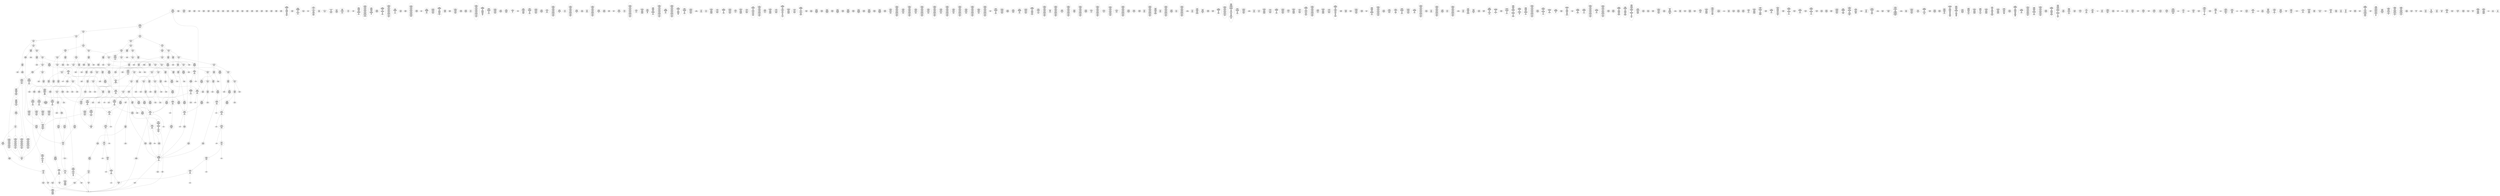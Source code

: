 /* Generated by GvGen v.1.0 (https://www.github.com/stricaud/gvgen) */

digraph G {
compound=true;
   node1 [label="[anywhere]"];
   node2 [label="# 0x0
PUSHX Data
PUSHX Data
MSTORE
PUSHX LogicData
CALLDATASIZE
LT
PUSHX Data
JUMPI
"];
   node3 [label="# 0xd
PUSHX Data
CALLDATALOAD
PUSHX BitData
SHR
PUSHX LogicData
GT
PUSHX Data
JUMPI
"];
   node4 [label="# 0x1e
PUSHX LogicData
GT
PUSHX Data
JUMPI
"];
   node5 [label="# 0x29
PUSHX LogicData
GT
PUSHX Data
JUMPI
"];
   node6 [label="# 0x34
PUSHX LogicData
EQ
PUSHX Data
JUMPI
"];
   node7 [label="# 0x3f
PUSHX LogicData
EQ
PUSHX Data
JUMPI
"];
   node8 [label="# 0x4a
PUSHX LogicData
EQ
PUSHX Data
JUMPI
"];
   node9 [label="# 0x55
PUSHX LogicData
EQ
PUSHX Data
JUMPI
"];
   node10 [label="# 0x60
PUSHX LogicData
EQ
PUSHX Data
JUMPI
"];
   node11 [label="# 0x6b
PUSHX LogicData
EQ
PUSHX Data
JUMPI
"];
   node12 [label="# 0x76
PUSHX Data
REVERT
"];
   node13 [label="# 0x7a
JUMPDEST
PUSHX LogicData
EQ
PUSHX Data
JUMPI
"];
   node14 [label="# 0x86
PUSHX LogicData
EQ
PUSHX Data
JUMPI
"];
   node15 [label="# 0x91
PUSHX LogicData
EQ
PUSHX Data
JUMPI
"];
   node16 [label="# 0x9c
PUSHX LogicData
EQ
PUSHX Data
JUMPI
"];
   node17 [label="# 0xa7
PUSHX LogicData
EQ
PUSHX Data
JUMPI
"];
   node18 [label="# 0xb2
PUSHX Data
REVERT
"];
   node19 [label="# 0xb6
JUMPDEST
PUSHX LogicData
GT
PUSHX Data
JUMPI
"];
   node20 [label="# 0xc2
PUSHX LogicData
EQ
PUSHX Data
JUMPI
"];
   node21 [label="# 0xcd
PUSHX LogicData
EQ
PUSHX Data
JUMPI
"];
   node22 [label="# 0xd8
PUSHX LogicData
EQ
PUSHX Data
JUMPI
"];
   node23 [label="# 0xe3
PUSHX LogicData
EQ
PUSHX Data
JUMPI
"];
   node24 [label="# 0xee
PUSHX LogicData
EQ
PUSHX Data
JUMPI
"];
   node25 [label="# 0xf9
PUSHX LogicData
EQ
PUSHX Data
JUMPI
"];
   node26 [label="# 0x104
PUSHX Data
REVERT
"];
   node27 [label="# 0x108
JUMPDEST
PUSHX LogicData
EQ
PUSHX Data
JUMPI
"];
   node28 [label="# 0x114
PUSHX LogicData
EQ
PUSHX Data
JUMPI
"];
   node29 [label="# 0x11f
PUSHX LogicData
EQ
PUSHX Data
JUMPI
"];
   node30 [label="# 0x12a
PUSHX LogicData
EQ
PUSHX Data
JUMPI
"];
   node31 [label="# 0x135
PUSHX LogicData
EQ
PUSHX Data
JUMPI
"];
   node32 [label="# 0x140
PUSHX Data
REVERT
"];
   node33 [label="# 0x144
JUMPDEST
PUSHX LogicData
GT
PUSHX Data
JUMPI
"];
   node34 [label="# 0x150
PUSHX LogicData
GT
PUSHX Data
JUMPI
"];
   node35 [label="# 0x15b
PUSHX LogicData
EQ
PUSHX Data
JUMPI
"];
   node36 [label="# 0x166
PUSHX LogicData
EQ
PUSHX Data
JUMPI
"];
   node37 [label="# 0x171
PUSHX LogicData
EQ
PUSHX Data
JUMPI
"];
   node38 [label="# 0x17c
PUSHX LogicData
EQ
PUSHX Data
JUMPI
"];
   node39 [label="# 0x187
PUSHX LogicData
EQ
PUSHX Data
JUMPI
"];
   node40 [label="# 0x192
PUSHX LogicData
EQ
PUSHX Data
JUMPI
"];
   node41 [label="# 0x19d
PUSHX Data
REVERT
"];
   node42 [label="# 0x1a1
JUMPDEST
PUSHX LogicData
EQ
PUSHX Data
JUMPI
"];
   node43 [label="# 0x1ad
PUSHX LogicData
EQ
PUSHX Data
JUMPI
"];
   node44 [label="# 0x1b8
PUSHX LogicData
EQ
PUSHX Data
JUMPI
"];
   node45 [label="# 0x1c3
PUSHX LogicData
EQ
PUSHX Data
JUMPI
"];
   node46 [label="# 0x1ce
PUSHX LogicData
EQ
PUSHX Data
JUMPI
"];
   node47 [label="# 0x1d9
PUSHX Data
REVERT
"];
   node48 [label="# 0x1dd
JUMPDEST
PUSHX LogicData
GT
PUSHX Data
JUMPI
"];
   node49 [label="# 0x1e9
PUSHX LogicData
EQ
PUSHX Data
JUMPI
"];
   node50 [label="# 0x1f4
PUSHX LogicData
EQ
PUSHX Data
JUMPI
"];
   node51 [label="# 0x1ff
PUSHX LogicData
EQ
PUSHX Data
JUMPI
"];
   node52 [label="# 0x20a
PUSHX LogicData
EQ
PUSHX Data
JUMPI
"];
   node53 [label="# 0x215
PUSHX LogicData
EQ
PUSHX Data
JUMPI
"];
   node54 [label="# 0x220
PUSHX Data
REVERT
"];
   node55 [label="# 0x224
JUMPDEST
PUSHX LogicData
EQ
PUSHX Data
JUMPI
"];
   node56 [label="# 0x230
PUSHX LogicData
EQ
PUSHX Data
JUMPI
"];
   node57 [label="# 0x23b
PUSHX LogicData
EQ
PUSHX Data
JUMPI
"];
   node58 [label="# 0x246
PUSHX LogicData
EQ
PUSHX Data
JUMPI
"];
   node59 [label="# 0x251
PUSHX LogicData
EQ
PUSHX Data
JUMPI
"];
   node60 [label="# 0x25c
JUMPDEST
PUSHX Data
REVERT
"];
   node61 [label="# 0x261
JUMPDEST
CALLVALUE
ISZERO
PUSHX Data
JUMPI
"];
   node62 [label="# 0x269
PUSHX Data
REVERT
"];
   node63 [label="# 0x26d
JUMPDEST
PUSHX Data
PUSHX Data
CALLDATASIZE
PUSHX Data
PUSHX Data
JUMP
"];
   node64 [label="# 0x27c
JUMPDEST
PUSHX Data
JUMP
"];
   node65 [label="# 0x281
JUMPDEST
PUSHX MemData
MLOAD
ISZERO
ISZERO
MSTORE
PUSHX ArithData
ADD
"];
   node66 [label="# 0x28d
JUMPDEST
PUSHX MemData
MLOAD
SUB
RETURN
"];
   node67 [label="# 0x296
JUMPDEST
CALLVALUE
ISZERO
PUSHX Data
JUMPI
"];
   node68 [label="# 0x29e
PUSHX Data
REVERT
"];
   node69 [label="# 0x2a2
JUMPDEST
PUSHX Data
PUSHX Data
JUMP
"];
   node70 [label="# 0x2ab
JUMPDEST
PUSHX MemData
MLOAD
PUSHX Data
PUSHX Data
JUMP
"];
   node71 [label="# 0x2b8
JUMPDEST
CALLVALUE
ISZERO
PUSHX Data
JUMPI
"];
   node72 [label="# 0x2c0
PUSHX Data
REVERT
"];
   node73 [label="# 0x2c4
JUMPDEST
PUSHX Data
PUSHX Data
CALLDATASIZE
PUSHX Data
PUSHX Data
JUMP
"];
   node74 [label="# 0x2d3
JUMPDEST
PUSHX Data
JUMP
"];
   node75 [label="# 0x2d8
JUMPDEST
PUSHX MemData
MLOAD
PUSHX ArithData
PUSHX BitData
PUSHX BitData
SHL
SUB
AND
MSTORE
PUSHX ArithData
ADD
PUSHX Data
JUMP
"];
   node76 [label="# 0x2f0
JUMPDEST
CALLVALUE
ISZERO
PUSHX Data
JUMPI
"];
   node77 [label="# 0x2f8
PUSHX Data
REVERT
"];
   node78 [label="# 0x2fc
JUMPDEST
PUSHX Data
PUSHX Data
CALLDATASIZE
PUSHX Data
PUSHX Data
JUMP
"];
   node79 [label="# 0x30b
JUMPDEST
PUSHX Data
JUMP
"];
   node80 [label="# 0x310
JUMPDEST
STOP
"];
   node81 [label="# 0x312
JUMPDEST
CALLVALUE
ISZERO
PUSHX Data
JUMPI
"];
   node82 [label="# 0x31a
PUSHX Data
REVERT
"];
   node83 [label="# 0x31e
JUMPDEST
PUSHX Data
PUSHX Data
CALLDATASIZE
PUSHX Data
PUSHX Data
JUMP
"];
   node84 [label="# 0x32d
JUMPDEST
PUSHX Data
JUMP
"];
   node85 [label="# 0x332
JUMPDEST
CALLVALUE
ISZERO
PUSHX Data
JUMPI
"];
   node86 [label="# 0x33a
PUSHX Data
REVERT
"];
   node87 [label="# 0x33e
JUMPDEST
PUSHX StorData
SLOAD
"];
   node88 [label="# 0x343
JUMPDEST
PUSHX MemData
MLOAD
MSTORE
PUSHX ArithData
ADD
PUSHX Data
JUMP
"];
   node89 [label="# 0x351
JUMPDEST
CALLVALUE
ISZERO
PUSHX Data
JUMPI
"];
   node90 [label="# 0x359
PUSHX Data
REVERT
"];
   node91 [label="# 0x35d
JUMPDEST
PUSHX StorData
SLOAD
PUSHX Data
PUSHX BitData
PUSHX BitData
SHL
DIV
PUSHX BitData
AND
JUMP
"];
   node92 [label="# 0x372
JUMPDEST
CALLVALUE
ISZERO
PUSHX Data
JUMPI
"];
   node93 [label="# 0x37a
PUSHX Data
REVERT
"];
   node94 [label="# 0x37e
JUMPDEST
PUSHX Data
PUSHX Data
CALLDATASIZE
PUSHX Data
PUSHX Data
JUMP
"];
   node95 [label="# 0x38d
JUMPDEST
PUSHX Data
JUMP
"];
   node96 [label="# 0x392
JUMPDEST
CALLVALUE
ISZERO
PUSHX Data
JUMPI
"];
   node97 [label="# 0x39a
PUSHX Data
REVERT
"];
   node98 [label="# 0x39e
JUMPDEST
PUSHX Data
PUSHX Data
CALLDATASIZE
PUSHX Data
PUSHX Data
JUMP
"];
   node99 [label="# 0x3ad
JUMPDEST
PUSHX Data
JUMP
"];
   node100 [label="# 0x3b2
JUMPDEST
CALLVALUE
ISZERO
PUSHX Data
JUMPI
"];
   node101 [label="# 0x3ba
PUSHX Data
REVERT
"];
   node102 [label="# 0x3be
JUMPDEST
PUSHX Data
PUSHX Data
CALLDATASIZE
PUSHX Data
PUSHX Data
JUMP
"];
   node103 [label="# 0x3cd
JUMPDEST
PUSHX Data
JUMP
"];
   node104 [label="# 0x3d2
JUMPDEST
CALLVALUE
ISZERO
PUSHX Data
JUMPI
"];
   node105 [label="# 0x3da
PUSHX Data
REVERT
"];
   node106 [label="# 0x3de
JUMPDEST
PUSHX Data
PUSHX Data
JUMP
"];
   node107 [label="# 0x3e8
JUMPDEST
CALLVALUE
ISZERO
PUSHX Data
JUMPI
"];
   node108 [label="# 0x3f0
PUSHX Data
REVERT
"];
   node109 [label="# 0x3f4
JUMPDEST
PUSHX Data
PUSHX Data
JUMP
"];
   node110 [label="# 0x3fd
JUMPDEST
CALLVALUE
ISZERO
PUSHX Data
JUMPI
"];
   node111 [label="# 0x405
PUSHX Data
REVERT
"];
   node112 [label="# 0x409
JUMPDEST
PUSHX Data
PUSHX Data
CALLDATASIZE
PUSHX Data
PUSHX Data
JUMP
"];
   node113 [label="# 0x418
JUMPDEST
PUSHX Data
JUMP
"];
   node114 [label="# 0x41d
JUMPDEST
CALLVALUE
ISZERO
PUSHX Data
JUMPI
"];
   node115 [label="# 0x425
PUSHX Data
REVERT
"];
   node116 [label="# 0x429
JUMPDEST
PUSHX Data
PUSHX Data
CALLDATASIZE
PUSHX Data
PUSHX Data
JUMP
"];
   node117 [label="# 0x438
JUMPDEST
PUSHX Data
JUMP
"];
   node118 [label="# 0x43d
JUMPDEST
CALLVALUE
ISZERO
PUSHX Data
JUMPI
"];
   node119 [label="# 0x445
PUSHX Data
REVERT
"];
   node120 [label="# 0x449
JUMPDEST
PUSHX Data
PUSHX Data
CALLDATASIZE
PUSHX Data
PUSHX Data
JUMP
"];
   node121 [label="# 0x458
JUMPDEST
PUSHX Data
JUMP
"];
   node122 [label="# 0x45d
JUMPDEST
CALLVALUE
ISZERO
PUSHX Data
JUMPI
"];
   node123 [label="# 0x465
PUSHX Data
REVERT
"];
   node124 [label="# 0x469
JUMPDEST
PUSHX StorData
SLOAD
PUSHX Data
PUSHX BitData
PUSHX BitData
SHL
DIV
PUSHX BitData
AND
JUMP
"];
   node125 [label="# 0x47e
JUMPDEST
CALLVALUE
ISZERO
PUSHX Data
JUMPI
"];
   node126 [label="# 0x486
PUSHX Data
REVERT
"];
   node127 [label="# 0x48a
JUMPDEST
PUSHX Data
PUSHX Data
CALLDATASIZE
PUSHX Data
PUSHX Data
JUMP
"];
   node128 [label="# 0x499
JUMPDEST
PUSHX Data
JUMP
"];
   node129 [label="# 0x49e
JUMPDEST
CALLVALUE
ISZERO
PUSHX Data
JUMPI
"];
   node130 [label="# 0x4a6
PUSHX Data
REVERT
"];
   node131 [label="# 0x4aa
JUMPDEST
PUSHX Data
PUSHX Data
JUMP
"];
   node132 [label="# 0x4b3
JUMPDEST
CALLVALUE
ISZERO
PUSHX Data
JUMPI
"];
   node133 [label="# 0x4bb
PUSHX Data
REVERT
"];
   node134 [label="# 0x4bf
JUMPDEST
PUSHX Data
PUSHX Data
CALLDATASIZE
PUSHX Data
PUSHX Data
JUMP
"];
   node135 [label="# 0x4ce
JUMPDEST
PUSHX Data
JUMP
"];
   node136 [label="# 0x4d3
JUMPDEST
CALLVALUE
ISZERO
PUSHX Data
JUMPI
"];
   node137 [label="# 0x4db
PUSHX Data
REVERT
"];
   node138 [label="# 0x4df
JUMPDEST
PUSHX Data
PUSHX Data
JUMP
"];
   node139 [label="# 0x4e8
JUMPDEST
CALLVALUE
ISZERO
PUSHX Data
JUMPI
"];
   node140 [label="# 0x4f0
PUSHX Data
REVERT
"];
   node141 [label="# 0x4f4
JUMPDEST
PUSHX Data
PUSHX Data
CALLDATASIZE
PUSHX Data
PUSHX Data
JUMP
"];
   node142 [label="# 0x503
JUMPDEST
PUSHX Data
JUMP
"];
   node143 [label="# 0x508
JUMPDEST
CALLVALUE
ISZERO
PUSHX Data
JUMPI
"];
   node144 [label="# 0x510
PUSHX Data
REVERT
"];
   node145 [label="# 0x514
JUMPDEST
PUSHX Data
PUSHX Data
JUMP
"];
   node146 [label="# 0x51e
JUMPDEST
CALLVALUE
ISZERO
PUSHX Data
JUMPI
"];
   node147 [label="# 0x526
PUSHX Data
REVERT
"];
   node148 [label="# 0x52a
JUMPDEST
PUSHX Data
PUSHX Data
JUMP
"];
   node149 [label="# 0x533
JUMPDEST
CALLVALUE
ISZERO
PUSHX Data
JUMPI
"];
   node150 [label="# 0x53b
PUSHX Data
REVERT
"];
   node151 [label="# 0x53f
JUMPDEST
PUSHX Data
PUSHX Data
JUMP
"];
   node152 [label="# 0x548
JUMPDEST
CALLVALUE
ISZERO
PUSHX Data
JUMPI
"];
   node153 [label="# 0x550
PUSHX Data
REVERT
"];
   node154 [label="# 0x554
JUMPDEST
PUSHX Data
PUSHX Data
JUMP
"];
   node155 [label="# 0x564
JUMPDEST
CALLVALUE
ISZERO
PUSHX Data
JUMPI
"];
   node156 [label="# 0x56c
PUSHX Data
REVERT
"];
   node157 [label="# 0x570
JUMPDEST
PUSHX StorData
SLOAD
PUSHX ArithData
PUSHX BitData
PUSHX BitData
SHL
SUB
AND
PUSHX Data
JUMP
"];
   node158 [label="# 0x582
JUMPDEST
CALLVALUE
ISZERO
PUSHX Data
JUMPI
"];
   node159 [label="# 0x58a
PUSHX Data
REVERT
"];
   node160 [label="# 0x58e
JUMPDEST
PUSHX Data
PUSHX Data
JUMP
"];
   node161 [label="# 0x598
JUMPDEST
CALLVALUE
ISZERO
PUSHX Data
JUMPI
"];
   node162 [label="# 0x5a0
PUSHX Data
REVERT
"];
   node163 [label="# 0x5a4
JUMPDEST
PUSHX Data
PUSHX Data
CALLDATASIZE
PUSHX Data
PUSHX Data
JUMP
"];
   node164 [label="# 0x5b3
JUMPDEST
PUSHX Data
JUMP
"];
   node165 [label="# 0x5b8
JUMPDEST
CALLVALUE
ISZERO
PUSHX Data
JUMPI
"];
   node166 [label="# 0x5c0
PUSHX Data
REVERT
"];
   node167 [label="# 0x5c4
JUMPDEST
PUSHX Data
PUSHX Data
JUMP
"];
   node168 [label="# 0x5cd
JUMPDEST
CALLVALUE
ISZERO
PUSHX Data
JUMPI
"];
   node169 [label="# 0x5d5
PUSHX Data
REVERT
"];
   node170 [label="# 0x5d9
JUMPDEST
PUSHX Data
PUSHX Data
CALLDATASIZE
PUSHX Data
PUSHX Data
JUMP
"];
   node171 [label="# 0x5e8
JUMPDEST
PUSHX Data
JUMP
"];
   node172 [label="# 0x5ed
JUMPDEST
PUSHX Data
PUSHX Data
CALLDATASIZE
PUSHX Data
PUSHX Data
JUMP
"];
   node173 [label="# 0x5fb
JUMPDEST
PUSHX Data
JUMP
"];
   node174 [label="# 0x600
JUMPDEST
CALLVALUE
ISZERO
PUSHX Data
JUMPI
"];
   node175 [label="# 0x608
PUSHX Data
REVERT
"];
   node176 [label="# 0x60c
JUMPDEST
PUSHX Data
PUSHX Data
CALLDATASIZE
PUSHX Data
PUSHX Data
JUMP
"];
   node177 [label="# 0x61b
JUMPDEST
PUSHX Data
JUMP
"];
   node178 [label="# 0x620
JUMPDEST
CALLVALUE
ISZERO
PUSHX Data
JUMPI
"];
   node179 [label="# 0x628
PUSHX Data
REVERT
"];
   node180 [label="# 0x62c
JUMPDEST
PUSHX Data
PUSHX Data
CALLDATASIZE
PUSHX Data
PUSHX Data
JUMP
"];
   node181 [label="# 0x63b
JUMPDEST
PUSHX Data
JUMP
"];
   node182 [label="# 0x640
JUMPDEST
CALLVALUE
ISZERO
PUSHX Data
JUMPI
"];
   node183 [label="# 0x648
PUSHX Data
REVERT
"];
   node184 [label="# 0x64c
JUMPDEST
PUSHX Data
PUSHX Data
CALLDATASIZE
PUSHX Data
PUSHX Data
JUMP
"];
   node185 [label="# 0x65b
JUMPDEST
PUSHX Data
JUMP
"];
   node186 [label="# 0x660
JUMPDEST
CALLVALUE
ISZERO
PUSHX Data
JUMPI
"];
   node187 [label="# 0x668
PUSHX Data
REVERT
"];
   node188 [label="# 0x66c
JUMPDEST
PUSHX Data
PUSHX Data
JUMP
"];
   node189 [label="# 0x675
JUMPDEST
CALLVALUE
ISZERO
PUSHX Data
JUMPI
"];
   node190 [label="# 0x67d
PUSHX Data
REVERT
"];
   node191 [label="# 0x681
JUMPDEST
PUSHX Data
PUSHX Data
CALLDATASIZE
PUSHX Data
PUSHX Data
JUMP
"];
   node192 [label="# 0x690
JUMPDEST
PUSHX Data
JUMP
"];
   node193 [label="# 0x695
JUMPDEST
CALLVALUE
ISZERO
PUSHX Data
JUMPI
"];
   node194 [label="# 0x69d
PUSHX Data
REVERT
"];
   node195 [label="# 0x6a1
JUMPDEST
PUSHX Data
PUSHX Data
JUMP
"];
   node196 [label="# 0x6aa
JUMPDEST
CALLVALUE
ISZERO
PUSHX Data
JUMPI
"];
   node197 [label="# 0x6b2
PUSHX Data
REVERT
"];
   node198 [label="# 0x6b6
JUMPDEST
PUSHX Data
PUSHX Data
JUMP
"];
   node199 [label="# 0x6bf
JUMPDEST
CALLVALUE
ISZERO
PUSHX Data
JUMPI
"];
   node200 [label="# 0x6c7
PUSHX Data
REVERT
"];
   node201 [label="# 0x6cb
JUMPDEST
PUSHX Data
PUSHX Data
JUMP
"];
   node202 [label="# 0x6d4
JUMPDEST
CALLVALUE
ISZERO
PUSHX Data
JUMPI
"];
   node203 [label="# 0x6dc
PUSHX Data
REVERT
"];
   node204 [label="# 0x6e0
JUMPDEST
PUSHX Data
PUSHX Data
CALLDATASIZE
PUSHX Data
PUSHX Data
JUMP
"];
   node205 [label="# 0x6ef
JUMPDEST
PUSHX ArithData
PUSHX BitData
PUSHX BitData
SHL
SUB
AND
PUSHX Data
MSTORE
PUSHX Data
PUSHX Data
MSTORE
PUSHX Data
SHA3
AND
MSTORE
MSTORE
SHA3
SLOAD
PUSHX BitData
AND
JUMP
"];
   node206 [label="# 0x71d
JUMPDEST
CALLVALUE
ISZERO
PUSHX Data
JUMPI
"];
   node207 [label="# 0x725
PUSHX Data
REVERT
"];
   node208 [label="# 0x729
JUMPDEST
PUSHX Data
PUSHX Data
CALLDATASIZE
PUSHX Data
PUSHX Data
JUMP
"];
   node209 [label="# 0x738
JUMPDEST
PUSHX Data
JUMP
"];
   node210 [label="# 0x73d
JUMPDEST
PUSHX Data
PUSHX Data
JUMP
"];
   node211 [label="# 0x745
JUMPDEST
CALLVALUE
ISZERO
PUSHX Data
JUMPI
"];
   node212 [label="# 0x74d
PUSHX Data
REVERT
"];
   node213 [label="# 0x751
JUMPDEST
PUSHX Data
PUSHX Data
JUMP
"];
   node214 [label="# 0x75a
JUMPDEST
PUSHX Data
PUSHX ArithData
PUSHX BitData
PUSHX BitData
SHL
SUB
NOT
AND
PUSHX BitData
PUSHX BitData
SHL
EQ
PUSHX Data
JUMPI
"];
   node215 [label="# 0x776
PUSHX Data
PUSHX Data
JUMP
"];
   node216 [label="# 0x77f
JUMPDEST
JUMP
"];
   node217 [label="# 0x785
JUMPDEST
PUSHX Data
PUSHX StorData
SLOAD
PUSHX Data
PUSHX Data
JUMP
"];
   node218 [label="# 0x794
JUMPDEST
PUSHX ArithData
ADD
PUSHX ArithData
DIV
MUL
PUSHX ArithData
ADD
PUSHX MemData
MLOAD
ADD
PUSHX Data
MSTORE
MSTORE
PUSHX ArithData
ADD
SLOAD
PUSHX Data
PUSHX Data
JUMP
"];
   node219 [label="# 0x7c0
JUMPDEST
ISZERO
PUSHX Data
JUMPI
"];
   node220 [label="# 0x7c7
PUSHX LogicData
LT
PUSHX Data
JUMPI
"];
   node221 [label="# 0x7cf
PUSHX ArithData
SLOAD
DIV
MUL
MSTORE
PUSHX ArithData
ADD
PUSHX Data
JUMP
"];
   node222 [label="# 0x7e2
JUMPDEST
ADD
PUSHX Data
MSTORE
PUSHX Data
PUSHX Data
SHA3
"];
   node223 [label="# 0x7f0
JUMPDEST
SLOAD
MSTORE
PUSHX ArithData
ADD
PUSHX ArithData
ADD
GT
PUSHX Data
JUMPI
"];
   node224 [label="# 0x804
SUB
PUSHX BitData
AND
ADD
"];
   node225 [label="# 0x80d
JUMPDEST
JUMP
"];
   node226 [label="# 0x817
JUMPDEST
PUSHX Data
MSTORE
PUSHX Data
PUSHX Data
MSTORE
PUSHX Data
SHA3
SLOAD
PUSHX ArithData
PUSHX BitData
PUSHX BitData
SHL
SUB
AND
PUSHX Data
JUMPI
"];
   node227 [label="# 0x834
PUSHX MemData
MLOAD
PUSHX BitData
PUSHX BitData
SHL
MSTORE
PUSHX Data
PUSHX ArithData
ADD
MSTORE
PUSHX Data
PUSHX ArithData
ADD
MSTORE
PUSHX Data
PUSHX ArithData
ADD
MSTORE
PUSHX BitData
PUSHX BitData
SHL
PUSHX ArithData
ADD
MSTORE
PUSHX ArithData
ADD
"];
   node228 [label="# 0x88c
JUMPDEST
PUSHX MemData
MLOAD
SUB
REVERT
"];
   node229 [label="# 0x895
JUMPDEST
PUSHX Data
MSTORE
PUSHX Data
PUSHX Data
MSTORE
PUSHX Data
SHA3
SLOAD
PUSHX ArithData
PUSHX BitData
PUSHX BitData
SHL
SUB
AND
JUMP
"];
   node230 [label="# 0x8b1
JUMPDEST
PUSHX Data
PUSHX Data
PUSHX Data
JUMP
"];
   node231 [label="# 0x8bc
JUMPDEST
PUSHX ArithData
PUSHX BitData
PUSHX BitData
SHL
SUB
AND
PUSHX ArithData
PUSHX BitData
PUSHX BitData
SHL
SUB
AND
EQ
ISZERO
PUSHX Data
JUMPI
"];
   node232 [label="# 0x8d9
PUSHX MemData
MLOAD
PUSHX BitData
PUSHX BitData
SHL
MSTORE
PUSHX Data
PUSHX ArithData
ADD
MSTORE
PUSHX Data
PUSHX ArithData
ADD
MSTORE
PUSHX Data
PUSHX ArithData
ADD
MSTORE
PUSHX BitData
PUSHX BitData
SHL
PUSHX ArithData
ADD
MSTORE
PUSHX ArithData
ADD
PUSHX Data
JUMP
"];
   node233 [label="# 0x92a
JUMPDEST
CALLER
PUSHX ArithData
PUSHX BitData
PUSHX BitData
SHL
SUB
AND
EQ
PUSHX Data
JUMPI
"];
   node234 [label="# 0x93c
PUSHX Data
CALLER
PUSHX Data
JUMP
"];
   node235 [label="# 0x946
JUMPDEST
PUSHX Data
JUMPI
"];
   node236 [label="# 0x94b
PUSHX MemData
MLOAD
PUSHX BitData
PUSHX BitData
SHL
MSTORE
PUSHX Data
PUSHX ArithData
ADD
MSTORE
PUSHX Data
PUSHX ArithData
ADD
MSTORE
PUSHX Data
PUSHX ArithData
ADD
MSTORE
PUSHX Data
PUSHX ArithData
ADD
MSTORE
PUSHX ArithData
ADD
PUSHX Data
JUMP
"];
   node237 [label="# 0x9b8
JUMPDEST
PUSHX Data
PUSHX Data
JUMP
"];
   node238 [label="# 0x9c2
JUMPDEST
JUMP
"];
   node239 [label="# 0x9c7
JUMPDEST
PUSHX Data
PUSHX ArithData
PUSHX BitData
PUSHX BitData
SHL
SUB
AND
PUSHX Data
JUMPI
"];
   node240 [label="# 0x9d8
PUSHX MemData
MLOAD
PUSHX BitData
PUSHX BitData
SHL
MSTORE
PUSHX ArithData
ADD
PUSHX Data
PUSHX Data
JUMP
"];
   node241 [label="# 0x9ef
JUMPDEST
PUSHX ArithData
PUSHX BitData
PUSHX BitData
SHL
SUB
AND
PUSHX Data
MSTORE
PUSHX Data
PUSHX Data
MSTORE
PUSHX Data
SHA3
SLOAD
PUSHX LogicData
EQ
JUMP
"];
   node242 [label="# 0xa0e
JUMPDEST
PUSHX Data
CALLER
PUSHX Data
JUMP
"];
   node243 [label="# 0xa18
JUMPDEST
PUSHX Data
JUMPI
"];
   node244 [label="# 0xa1d
PUSHX MemData
MLOAD
PUSHX BitData
PUSHX BitData
SHL
MSTORE
PUSHX ArithData
ADD
PUSHX Data
PUSHX Data
JUMP
"];
   node245 [label="# 0xa34
JUMPDEST
PUSHX Data
PUSHX Data
JUMP
"];
   node246 [label="# 0xa3f
JUMPDEST
PUSHX Data
PUSHX Data
PUSHX Data
JUMP
"];
   node247 [label="# 0xa4a
JUMPDEST
LT
PUSHX Data
JUMPI
"];
   node248 [label="# 0xa51
PUSHX MemData
MLOAD
PUSHX BitData
PUSHX BitData
SHL
MSTORE
PUSHX Data
PUSHX ArithData
ADD
MSTORE
PUSHX Data
PUSHX ArithData
ADD
MSTORE
PUSHX Data
PUSHX ArithData
ADD
MSTORE
PUSHX BitData
PUSHX BitData
SHL
PUSHX ArithData
ADD
MSTORE
PUSHX ArithData
ADD
PUSHX Data
JUMP
"];
   node249 [label="# 0xaac
JUMPDEST
PUSHX ArithData
PUSHX BitData
PUSHX BitData
SHL
SUB
AND
PUSHX Data
MSTORE
PUSHX Data
PUSHX Data
MSTORE
PUSHX Data
SHA3
MSTORE
MSTORE
SHA3
SLOAD
JUMP
"];
   node250 [label="# 0xad5
JUMPDEST
PUSHX StorData
SLOAD
PUSHX ArithData
PUSHX BitData
PUSHX BitData
SHL
SUB
AND
CALLER
EQ
PUSHX Data
JUMPI
"];
   node251 [label="# 0xae8
PUSHX MemData
MLOAD
PUSHX BitData
PUSHX BitData
SHL
MSTORE
PUSHX ArithData
ADD
PUSHX Data
PUSHX Data
JUMP
"];
   node252 [label="# 0xaff
JUMPDEST
PUSHX Data
PUSHX Data
PUSHX Data
JUMP
"];
   node253 [label="# 0xb0b
JUMPDEST
PUSHX Data
PUSHX MemData
MLOAD
PUSHX Data
PUSHX Data
JUMP
"];
   node254 [label="# 0xb3d
JUMPDEST
PUSHX MemData
MLOAD
SUB
LOGX
JUMP
"];
   node255 [label="# 0xb49
JUMPDEST
PUSHX Data
PUSHX Data
PUSHX Data
PUSHX Data
JUMP
"];
   node256 [label="# 0xb57
JUMPDEST
JUMP
"];
   node257 [label="# 0xb5a
JUMPDEST
PUSHX Data
PUSHX MemData
MLOAD
PUSHX ArithData
ADD
PUSHX Data
MSTORE
PUSHX Data
MSTORE
PUSHX Data
JUMP
"];
   node258 [label="# 0xb75
JUMPDEST
PUSHX StorData
SLOAD
PUSHX ArithData
PUSHX BitData
PUSHX BitData
SHL
SUB
AND
CALLER
EQ
PUSHX Data
JUMPI
"];
   node259 [label="# 0xb88
PUSHX MemData
MLOAD
PUSHX BitData
PUSHX BitData
SHL
MSTORE
PUSHX ArithData
ADD
PUSHX Data
PUSHX Data
JUMP
"];
   node260 [label="# 0xb9f
JUMPDEST
PUSHX Data
PUSHX Data
PUSHX Data
PUSHX Data
JUMP
"];
   node261 [label="# 0xbad
JUMPDEST
PUSHX StorData
SLOAD
LT
ISZERO
PUSHX Data
JUMPI
"];
   node262 [label="# 0xbb7
PUSHX MemData
MLOAD
PUSHX BitData
PUSHX BitData
SHL
MSTORE
PUSHX Data
PUSHX ArithData
ADD
MSTORE
PUSHX Data
PUSHX ArithData
ADD
MSTORE
PUSHX BitData
PUSHX BitData
SHL
PUSHX ArithData
ADD
MSTORE
PUSHX ArithData
ADD
PUSHX Data
JUMP
"];
   node263 [label="# 0xbf6
JUMPDEST
PUSHX Data
PUSHX Data
PUSHX StorData
SLOAD
JUMP
"];
   node264 [label="# 0xc02
JUMPDEST
LT
PUSHX Data
JUMPI
"];
   node265 [label="# 0xc08
PUSHX MemData
MLOAD
PUSHX BitData
PUSHX BitData
SHL
MSTORE
PUSHX Data
PUSHX ArithData
ADD
MSTORE
PUSHX Data
PUSHX ArithData
ADD
MSTORE
PUSHX BitData
PUSHX BitData
SHL
PUSHX ArithData
ADD
MSTORE
PUSHX ArithData
ADD
PUSHX Data
JUMP
"];
   node266 [label="# 0xc3a
JUMPDEST
PUSHX Data
PUSHX Data
PUSHX StorData
SLOAD
JUMP
"];
   node267 [label="# 0xc47
JUMPDEST
PUSHX Data
PUSHX Data
JUMP
"];
   node268 [label="# 0xc51
JUMPDEST
GT
ISZERO
PUSHX Data
JUMPI
"];
   node269 [label="# 0xc58
PUSHX MemData
MLOAD
PUSHX BitData
PUSHX BitData
SHL
MSTORE
PUSHX Data
PUSHX ArithData
ADD
MSTORE
PUSHX Data
PUSHX ArithData
ADD
MSTORE
PUSHX BitData
PUSHX BitData
SHL
PUSHX ArithData
ADD
MSTORE
PUSHX ArithData
ADD
PUSHX Data
JUMP
"];
   node270 [label="# 0xc96
JUMPDEST
PUSHX Data
PUSHX Data
PUSHX StorData
SLOAD
JUMP
"];
   node271 [label="# 0xca3
JUMPDEST
PUSHX Data
PUSHX Data
PUSHX Data
JUMP
"];
   node272 [label="# 0xcae
JUMPDEST
PUSHX Data
JUMP
"];
   node273 [label="# 0xcb3
JUMPDEST
JUMP
"];
   node274 [label="# 0xcb7
JUMPDEST
PUSHX Data
PUSHX Data
PUSHX StorData
SLOAD
JUMP
"];
   node275 [label="# 0xcc2
JUMPDEST
LT
PUSHX Data
JUMPI
"];
   node276 [label="# 0xcc9
PUSHX MemData
MLOAD
PUSHX BitData
PUSHX BitData
SHL
MSTORE
PUSHX Data
PUSHX ArithData
ADD
MSTORE
PUSHX Data
PUSHX ArithData
ADD
MSTORE
PUSHX Data
PUSHX ArithData
ADD
MSTORE
PUSHX BitData
PUSHX BitData
SHL
PUSHX ArithData
ADD
MSTORE
PUSHX ArithData
ADD
PUSHX Data
JUMP
"];
   node277 [label="# 0xd25
JUMPDEST
PUSHX StorData
SLOAD
LT
PUSHX Data
JUMPI
"];
   node278 [label="# 0xd31
PUSHX BitData
PUSHX BitData
SHL
PUSHX Data
MSTORE
PUSHX Data
PUSHX Data
MSTORE
PUSHX Data
PUSHX Data
REVERT
"];
   node279 [label="# 0xd46
JUMPDEST
PUSHX Data
MSTORE
PUSHX Data
PUSHX Data
SHA3
ADD
SLOAD
JUMP
"];
   node280 [label="# 0xd58
JUMPDEST
PUSHX Data
MSTORE
PUSHX Data
PUSHX Data
MSTORE
PUSHX Data
SHA3
SLOAD
PUSHX ArithData
PUSHX BitData
PUSHX BitData
SHL
SUB
AND
PUSHX Data
JUMPI
"];
   node281 [label="# 0xd76
PUSHX MemData
MLOAD
PUSHX BitData
PUSHX BitData
SHL
MSTORE
PUSHX Data
PUSHX ArithData
ADD
MSTORE
PUSHX Data
PUSHX ArithData
ADD
MSTORE
PUSHX Data
PUSHX ArithData
ADD
MSTORE
PUSHX BitData
PUSHX BitData
SHL
PUSHX ArithData
ADD
MSTORE
PUSHX ArithData
ADD
PUSHX Data
JUMP
"];
   node282 [label="# 0xdcf
JUMPDEST
PUSHX Data
PUSHX ArithData
PUSHX BitData
PUSHX BitData
SHL
SUB
AND
PUSHX Data
JUMPI
"];
   node283 [label="# 0xde0
PUSHX MemData
MLOAD
PUSHX BitData
PUSHX BitData
SHL
MSTORE
PUSHX Data
PUSHX ArithData
ADD
MSTORE
PUSHX Data
PUSHX ArithData
ADD
MSTORE
PUSHX Data
PUSHX ArithData
ADD
MSTORE
PUSHX BitData
PUSHX BitData
SHL
PUSHX ArithData
ADD
MSTORE
PUSHX ArithData
ADD
PUSHX Data
JUMP
"];
   node284 [label="# 0xe3a
JUMPDEST
PUSHX ArithData
PUSHX BitData
PUSHX BitData
SHL
SUB
AND
PUSHX Data
MSTORE
PUSHX Data
PUSHX Data
MSTORE
PUSHX Data
SHA3
SLOAD
JUMP
"];
   node285 [label="# 0xe56
JUMPDEST
PUSHX StorData
SLOAD
PUSHX ArithData
PUSHX BitData
PUSHX BitData
SHL
SUB
AND
CALLER
EQ
PUSHX Data
JUMPI
"];
   node286 [label="# 0xe69
PUSHX MemData
MLOAD
PUSHX BitData
PUSHX BitData
SHL
MSTORE
PUSHX ArithData
ADD
PUSHX Data
PUSHX Data
JUMP
"];
   node287 [label="# 0xe80
JUMPDEST
PUSHX Data
PUSHX Data
PUSHX Data
JUMP
"];
   node288 [label="# 0xe8a
JUMPDEST
JUMP
"];
   node289 [label="# 0xe8c
JUMPDEST
PUSHX StorData
SLOAD
PUSHX ArithData
PUSHX BitData
PUSHX BitData
SHL
SUB
AND
CALLER
EQ
PUSHX Data
JUMPI
"];
   node290 [label="# 0xe9f
PUSHX MemData
MLOAD
PUSHX BitData
PUSHX BitData
SHL
MSTORE
PUSHX ArithData
ADD
PUSHX Data
PUSHX Data
JUMP
"];
   node291 [label="# 0xeb6
JUMPDEST
PUSHX Data
"];
   node292 [label="# 0xeb9
JUMPDEST
LT
ISZERO
PUSHX Data
JUMPI
"];
   node293 [label="# 0xec2
PUSHX Data
LT
PUSHX Data
JUMPI
"];
   node294 [label="# 0xece
PUSHX BitData
PUSHX BitData
SHL
PUSHX Data
MSTORE
PUSHX Data
PUSHX Data
MSTORE
PUSHX Data
PUSHX Data
REVERT
"];
   node295 [label="# 0xee3
JUMPDEST
PUSHX ArithData
MUL
ADD
PUSHX ArithData
ADD
PUSHX Data
PUSHX Data
JUMP
"];
   node296 [label="# 0xef8
JUMPDEST
PUSHX ArithData
PUSHX BitData
PUSHX BitData
SHL
SUB
AND
EQ
ISZERO
PUSHX Data
JUMPI
"];
   node297 [label="# 0xf08
PUSHX MemData
MLOAD
PUSHX BitData
PUSHX BitData
SHL
MSTORE
PUSHX ArithData
ADD
PUSHX Data
PUSHX Data
JUMP
"];
   node298 [label="# 0xf1f
JUMPDEST
PUSHX Data
PUSHX Data
LT
PUSHX Data
JUMPI
"];
   node299 [label="# 0xf2e
PUSHX BitData
PUSHX BitData
SHL
PUSHX Data
MSTORE
PUSHX Data
PUSHX Data
MSTORE
PUSHX Data
PUSHX Data
REVERT
"];
   node300 [label="# 0xf43
JUMPDEST
PUSHX ArithData
MUL
ADD
PUSHX ArithData
ADD
PUSHX Data
PUSHX Data
JUMP
"];
   node301 [label="# 0xf58
JUMPDEST
PUSHX ArithData
PUSHX BitData
PUSHX BitData
SHL
SUB
AND
MSTORE
PUSHX ArithData
ADD
MSTORE
PUSHX ArithData
ADD
PUSHX Data
SHA3
SLOAD
PUSHX BitData
AND
ISZERO
PUSHX Data
JUMPI
"];
   node302 [label="# 0xf7b
PUSHX MemData
MLOAD
PUSHX BitData
PUSHX BitData
SHL
MSTORE
PUSHX Data
PUSHX ArithData
ADD
MSTORE
PUSHX Data
PUSHX ArithData
ADD
MSTORE
PUSHX BitData
PUSHX BitData
SHL
PUSHX ArithData
ADD
MSTORE
PUSHX ArithData
ADD
PUSHX Data
JUMP
"];
   node303 [label="# 0xfb4
JUMPDEST
PUSHX Data
PUSHX Data
PUSHX Data
LT
PUSHX Data
JUMPI
"];
   node304 [label="# 0xfc5
PUSHX BitData
PUSHX BitData
SHL
PUSHX Data
MSTORE
PUSHX Data
PUSHX Data
MSTORE
PUSHX Data
PUSHX Data
REVERT
"];
   node305 [label="# 0xfda
JUMPDEST
PUSHX ArithData
MUL
ADD
PUSHX ArithData
ADD
PUSHX Data
PUSHX Data
JUMP
"];
   node306 [label="# 0xfef
JUMPDEST
PUSHX ArithData
PUSHX BitData
PUSHX BitData
SHL
SUB
AND
MSTORE
PUSHX ArithData
ADD
MSTORE
PUSHX ArithData
ADD
PUSHX Data
SHA3
SLOAD
PUSHX BitData
NOT
AND
ISZERO
ISZERO
OR
SSTORE
PUSHX Data
LT
PUSHX Data
JUMPI
"];
   node307 [label="# 0x1028
PUSHX BitData
PUSHX BitData
SHL
PUSHX Data
MSTORE
PUSHX Data
PUSHX Data
MSTORE
PUSHX Data
PUSHX Data
REVERT
"];
   node308 [label="# 0x103d
JUMPDEST
PUSHX ArithData
MUL
ADD
PUSHX ArithData
ADD
PUSHX Data
PUSHX Data
JUMP
"];
   node309 [label="# 0x1052
JUMPDEST
PUSHX ArithData
PUSHX BitData
PUSHX BitData
SHL
SUB
AND
MSTORE
PUSHX ArithData
ADD
MSTORE
PUSHX ArithData
ADD
PUSHX Data
SHA3
SSTORE
PUSHX Data
PUSHX Data
JUMP
"];
   node310 [label="# 0x1076
JUMPDEST
PUSHX Data
JUMP
"];
   node311 [label="# 0x107e
JUMPDEST
PUSHX StorData
SLOAD
PUSHX ArithData
PUSHX BitData
PUSHX BitData
SHL
SUB
AND
CALLER
EQ
PUSHX Data
JUMPI
"];
   node312 [label="# 0x1091
PUSHX MemData
MLOAD
PUSHX BitData
PUSHX BitData
SHL
MSTORE
PUSHX ArithData
ADD
PUSHX Data
PUSHX Data
JUMP
"];
   node313 [label="# 0x10a8
JUMPDEST
PUSHX StorData
SLOAD
PUSHX BitData
PUSHX BitData
SHL
NOT
AND
PUSHX BitData
PUSHX BitData
SHL
DIV
PUSHX BitData
AND
ISZERO
MUL
OR
SSTORE
JUMP
"];
   node314 [label="# 0x10c9
JUMPDEST
PUSHX StorData
SLOAD
PUSHX ArithData
PUSHX BitData
PUSHX BitData
SHL
SUB
AND
CALLER
EQ
PUSHX Data
JUMPI
"];
   node315 [label="# 0x10dc
PUSHX MemData
MLOAD
PUSHX BitData
PUSHX BitData
SHL
MSTORE
PUSHX ArithData
ADD
PUSHX Data
PUSHX Data
JUMP
"];
   node316 [label="# 0x10f3
JUMPDEST
PUSHX Data
PUSHX Data
PUSHX Data
SELFBALANCE
PUSHX Data
PUSHX Data
JUMP
"];
   node317 [label="# 0x1102
JUMPDEST
PUSHX Data
PUSHX Data
JUMP
"];
   node318 [label="# 0x110c
JUMPDEST
PUSHX Data
PUSHX Data
PUSHX Data
SELFBALANCE
PUSHX Data
PUSHX Data
JUMP
"];
   node319 [label="# 0x111d
JUMPDEST
PUSHX Data
PUSHX Data
JUMP
"];
   node320 [label="# 0x1127
JUMPDEST
PUSHX Data
PUSHX Data
PUSHX Data
SELFBALANCE
PUSHX Data
PUSHX Data
JUMP
"];
   node321 [label="# 0x1138
JUMPDEST
PUSHX Data
PUSHX Data
JUMP
"];
   node322 [label="# 0x1142
JUMPDEST
PUSHX Data
PUSHX Data
PUSHX Data
SELFBALANCE
PUSHX Data
PUSHX Data
JUMP
"];
   node323 [label="# 0x1153
JUMPDEST
PUSHX Data
PUSHX Data
JUMP
"];
   node324 [label="# 0x115d
JUMPDEST
PUSHX Data
PUSHX Data
PUSHX Data
SELFBALANCE
PUSHX Data
PUSHX Data
JUMP
"];
   node325 [label="# 0x116e
JUMPDEST
PUSHX Data
PUSHX Data
JUMP
"];
   node326 [label="# 0x1178
JUMPDEST
PUSHX Data
PUSHX Data
PUSHX Data
SELFBALANCE
PUSHX Data
PUSHX Data
JUMP
"];
   node327 [label="# 0x1189
JUMPDEST
PUSHX Data
PUSHX Data
JUMP
"];
   node328 [label="# 0x1193
JUMPDEST
PUSHX Data
PUSHX Data
PUSHX Data
SELFBALANCE
PUSHX Data
PUSHX Data
JUMP
"];
   node329 [label="# 0x11a4
JUMPDEST
PUSHX Data
PUSHX Data
JUMP
"];
   node330 [label="# 0x11ae
JUMPDEST
PUSHX Data
PUSHX Data
PUSHX Data
SELFBALANCE
PUSHX Data
PUSHX Data
JUMP
"];
   node331 [label="# 0x11bf
JUMPDEST
PUSHX Data
PUSHX Data
JUMP
"];
   node332 [label="# 0x11c9
JUMPDEST
PUSHX MemData
MLOAD
PUSHX Data
ISZERO
PUSHX ArithData
MUL
PUSHX Data
CALL
PUSHX Data
JUMPI
"];
   node333 [label="# 0x1201
PUSHX MemData
MLOAD
PUSHX BitData
PUSHX BitData
SHL
MSTORE
PUSHX Data
PUSHX ArithData
ADD
MSTORE
PUSHX Data
PUSHX ArithData
ADD
MSTORE
PUSHX BitData
PUSHX BitData
SHL
PUSHX ArithData
ADD
MSTORE
PUSHX ArithData
ADD
PUSHX Data
JUMP
"];
   node334 [label="# 0x123f
JUMPDEST
PUSHX MemData
MLOAD
PUSHX Data
ISZERO
PUSHX ArithData
MUL
PUSHX Data
CALL
PUSHX Data
JUMPI
"];
   node335 [label="# 0x1274
PUSHX MemData
MLOAD
PUSHX BitData
PUSHX BitData
SHL
MSTORE
PUSHX Data
PUSHX ArithData
ADD
MSTORE
PUSHX Data
PUSHX ArithData
ADD
MSTORE
PUSHX BitData
PUSHX BitData
SHL
PUSHX ArithData
ADD
MSTORE
PUSHX ArithData
ADD
PUSHX Data
JUMP
"];
   node336 [label="# 0x12b2
JUMPDEST
PUSHX MemData
MLOAD
PUSHX Data
ISZERO
PUSHX ArithData
MUL
PUSHX Data
CALL
PUSHX Data
JUMPI
"];
   node337 [label="# 0x12e7
PUSHX MemData
MLOAD
PUSHX BitData
PUSHX BitData
SHL
MSTORE
PUSHX Data
PUSHX ArithData
ADD
MSTORE
PUSHX Data
PUSHX ArithData
ADD
MSTORE
PUSHX BitData
PUSHX BitData
SHL
PUSHX ArithData
ADD
MSTORE
PUSHX ArithData
ADD
PUSHX Data
JUMP
"];
   node338 [label="# 0x1325
JUMPDEST
PUSHX MemData
MLOAD
PUSHX Data
ISZERO
PUSHX ArithData
MUL
PUSHX Data
CALL
PUSHX Data
JUMPI
"];
   node339 [label="# 0x135a
PUSHX MemData
MLOAD
PUSHX BitData
PUSHX BitData
SHL
MSTORE
PUSHX Data
PUSHX ArithData
ADD
MSTORE
PUSHX Data
PUSHX ArithData
ADD
MSTORE
PUSHX BitData
PUSHX BitData
SHL
PUSHX ArithData
ADD
MSTORE
PUSHX ArithData
ADD
PUSHX Data
JUMP
"];
   node340 [label="# 0x1398
JUMPDEST
PUSHX MemData
MLOAD
PUSHX Data
ISZERO
PUSHX ArithData
MUL
PUSHX Data
CALL
PUSHX Data
JUMPI
"];
   node341 [label="# 0x13cd
PUSHX MemData
MLOAD
PUSHX BitData
PUSHX BitData
SHL
MSTORE
PUSHX Data
PUSHX ArithData
ADD
MSTORE
PUSHX Data
PUSHX ArithData
ADD
MSTORE
PUSHX BitData
PUSHX BitData
SHL
PUSHX ArithData
ADD
MSTORE
PUSHX ArithData
ADD
PUSHX Data
JUMP
"];
   node342 [label="# 0x140b
JUMPDEST
PUSHX MemData
MLOAD
PUSHX Data
ISZERO
PUSHX ArithData
MUL
PUSHX Data
CALL
PUSHX Data
JUMPI
"];
   node343 [label="# 0x1440
PUSHX MemData
MLOAD
PUSHX BitData
PUSHX BitData
SHL
MSTORE
PUSHX Data
PUSHX ArithData
ADD
MSTORE
PUSHX Data
PUSHX ArithData
ADD
MSTORE
PUSHX BitData
PUSHX BitData
SHL
PUSHX ArithData
ADD
MSTORE
PUSHX ArithData
ADD
PUSHX Data
JUMP
"];
   node344 [label="# 0x147e
JUMPDEST
PUSHX MemData
MLOAD
PUSHX Data
ISZERO
PUSHX ArithData
MUL
PUSHX Data
CALL
PUSHX Data
JUMPI
"];
   node345 [label="# 0x14b3
PUSHX MemData
MLOAD
PUSHX BitData
PUSHX BitData
SHL
MSTORE
PUSHX Data
PUSHX ArithData
ADD
MSTORE
PUSHX Data
PUSHX ArithData
ADD
MSTORE
PUSHX BitData
PUSHX BitData
SHL
PUSHX ArithData
ADD
MSTORE
PUSHX ArithData
ADD
PUSHX Data
JUMP
"];
   node346 [label="# 0x14f1
JUMPDEST
PUSHX MemData
MLOAD
PUSHX Data
ISZERO
PUSHX ArithData
MUL
PUSHX Data
CALL
PUSHX Data
JUMPI
"];
   node347 [label="# 0x1526
PUSHX MemData
MLOAD
PUSHX BitData
PUSHX BitData
SHL
MSTORE
PUSHX Data
PUSHX ArithData
ADD
MSTORE
PUSHX Data
PUSHX ArithData
ADD
MSTORE
PUSHX BitData
PUSHX BitData
SHL
PUSHX ArithData
ADD
MSTORE
PUSHX ArithData
ADD
PUSHX Data
JUMP
"];
   node348 [label="# 0x1564
JUMPDEST
JUMP
"];
   node349 [label="# 0x156e
JUMPDEST
PUSHX StorData
SLOAD
PUSHX ArithData
PUSHX BitData
PUSHX BitData
SHL
SUB
AND
CALLER
EQ
PUSHX Data
JUMPI
"];
   node350 [label="# 0x1581
PUSHX MemData
MLOAD
PUSHX BitData
PUSHX BitData
SHL
MSTORE
PUSHX ArithData
ADD
PUSHX Data
PUSHX Data
JUMP
"];
   node351 [label="# 0x1598
JUMPDEST
PUSHX Data
PUSHX Data
PUSHX Data
JUMP
"];
   node352 [label="# 0x15a4
JUMPDEST
PUSHX Data
PUSHX MemData
MLOAD
PUSHX Data
PUSHX Data
JUMP
"];
   node353 [label="# 0x15d6
JUMPDEST
PUSHX Data
PUSHX StorData
SLOAD
PUSHX Data
PUSHX Data
JUMP
"];
   node354 [label="# 0x15e5
JUMPDEST
PUSHX Data
PUSHX ArithData
PUSHX BitData
PUSHX BitData
SHL
SUB
AND
PUSHX Data
JUMPI
"];
   node355 [label="# 0x15f6
PUSHX MemData
MLOAD
PUSHX BitData
PUSHX BitData
SHL
MSTORE
PUSHX ArithData
ADD
PUSHX Data
PUSHX Data
JUMP
"];
   node356 [label="# 0x160d
JUMPDEST
PUSHX ArithData
PUSHX BitData
PUSHX BitData
SHL
SUB
AND
PUSHX Data
MSTORE
PUSHX Data
PUSHX Data
MSTORE
PUSHX Data
SHA3
SLOAD
PUSHX BitData
AND
JUMP
"];
   node357 [label="# 0x162c
JUMPDEST
PUSHX StorData
SLOAD
PUSHX BitData
PUSHX BitData
SHL
DIV
PUSHX BitData
AND
PUSHX Data
JUMPI
"];
   node358 [label="# 0x163e
PUSHX MemData
MLOAD
PUSHX BitData
PUSHX BitData
SHL
MSTORE
PUSHX Data
PUSHX ArithData
ADD
MSTORE
PUSHX Data
PUSHX ArithData
ADD
MSTORE
PUSHX BitData
PUSHX BitData
SHL
PUSHX ArithData
ADD
MSTORE
PUSHX ArithData
ADD
PUSHX Data
JUMP
"];
   node359 [label="# 0x167e
JUMPDEST
ORIGIN
CALLER
EQ
PUSHX Data
JUMPI
"];
   node360 [label="# 0x1686
PUSHX MemData
MLOAD
PUSHX BitData
PUSHX BitData
SHL
MSTORE
PUSHX Data
PUSHX ArithData
ADD
MSTORE
PUSHX Data
PUSHX ArithData
ADD
MSTORE
PUSHX BitData
PUSHX BitData
SHL
PUSHX ArithData
ADD
MSTORE
PUSHX ArithData
ADD
PUSHX Data
JUMP
"];
   node361 [label="# 0x16c2
JUMPDEST
ADDRESS
PUSHX LogicData
EQ
PUSHX Data
JUMPI
"];
   node362 [label="# 0x16de
PUSHX MemData
MLOAD
PUSHX BitData
PUSHX BitData
SHL
MSTORE
PUSHX Data
PUSHX ArithData
ADD
MSTORE
PUSHX Data
PUSHX ArithData
ADD
MSTORE
PUSHX BitData
PUSHX BitData
SHL
PUSHX ArithData
ADD
MSTORE
PUSHX ArithData
ADD
PUSHX Data
JUMP
"];
   node363 [label="# 0x171d
JUMPDEST
CALLER
EXTCODESIZE
ISZERO
PUSHX Data
JUMPI
"];
   node364 [label="# 0x1725
PUSHX MemData
MLOAD
PUSHX BitData
PUSHX BitData
SHL
MSTORE
PUSHX Data
PUSHX ArithData
ADD
MSTORE
PUSHX Data
PUSHX ArithData
ADD
MSTORE
PUSHX BitData
PUSHX BitData
SHL
PUSHX ArithData
ADD
MSTORE
PUSHX ArithData
ADD
PUSHX Data
JUMP
"];
   node365 [label="# 0x1763
JUMPDEST
PUSHX Data
PUSHX Data
PUSHX Data
PUSHX Data
JUMP
"];
   node366 [label="# 0x1771
JUMPDEST
PUSHX StorData
SLOAD
LT
PUSHX Data
JUMPI
"];
   node367 [label="# 0x177a
PUSHX MemData
MLOAD
PUSHX BitData
PUSHX BitData
SHL
MSTORE
PUSHX Data
PUSHX ArithData
ADD
MSTORE
PUSHX Data
PUSHX ArithData
ADD
MSTORE
PUSHX BitData
PUSHX BitData
SHL
PUSHX ArithData
ADD
MSTORE
PUSHX ArithData
ADD
PUSHX Data
JUMP
"];
   node368 [label="# 0x17ac
JUMPDEST
PUSHX LogicData
GT
PUSHX Data
JUMPI
"];
   node369 [label="# 0x17b5
PUSHX MemData
MLOAD
PUSHX BitData
PUSHX BitData
SHL
MSTORE
PUSHX Data
PUSHX ArithData
ADD
MSTORE
PUSHX Data
PUSHX ArithData
ADD
MSTORE
PUSHX Data
PUSHX ArithData
ADD
MSTORE
PUSHX ArithData
ADD
PUSHX Data
JUMP
"];
   node370 [label="# 0x17fc
JUMPDEST
PUSHX LogicData
GT
ISZERO
PUSHX Data
JUMPI
"];
   node371 [label="# 0x1806
PUSHX MemData
MLOAD
PUSHX BitData
PUSHX BitData
SHL
MSTORE
PUSHX Data
PUSHX ArithData
ADD
MSTORE
PUSHX Data
PUSHX ArithData
ADD
MSTORE
PUSHX BitData
PUSHX BitData
SHL
PUSHX ArithData
ADD
MSTORE
PUSHX ArithData
ADD
PUSHX Data
JUMP
"];
   node372 [label="# 0x1840
JUMPDEST
PUSHX Data
PUSHX Data
PUSHX Data
PUSHX Data
JUMP
"];
   node373 [label="# 0x184e
JUMPDEST
PUSHX Data
PUSHX StorData
SLOAD
JUMP
"];
   node374 [label="# 0x1858
JUMPDEST
PUSHX Data
PUSHX Data
JUMP
"];
   node375 [label="# 0x1862
JUMPDEST
GT
ISZERO
PUSHX Data
JUMPI
"];
   node376 [label="# 0x1869
PUSHX MemData
MLOAD
PUSHX BitData
PUSHX BitData
SHL
MSTORE
PUSHX Data
PUSHX ArithData
ADD
MSTORE
PUSHX Data
PUSHX ArithData
ADD
MSTORE
PUSHX BitData
PUSHX BitData
SHL
PUSHX ArithData
ADD
MSTORE
PUSHX ArithData
ADD
PUSHX Data
JUMP
"];
   node377 [label="# 0x18a5
JUMPDEST
CALLER
PUSHX Data
MSTORE
PUSHX Data
PUSHX Data
MSTORE
PUSHX Data
SHA3
SLOAD
PUSHX Data
PUSHX Data
PUSHX Data
JUMP
"];
   node378 [label="# 0x18c3
JUMPDEST
GT
ISZERO
PUSHX Data
JUMPI
"];
   node379 [label="# 0x18ca
PUSHX MemData
MLOAD
PUSHX BitData
PUSHX BitData
SHL
MSTORE
PUSHX Data
PUSHX ArithData
ADD
MSTORE
PUSHX Data
PUSHX ArithData
ADD
MSTORE
PUSHX BitData
PUSHX BitData
SHL
PUSHX ArithData
ADD
MSTORE
PUSHX ArithData
ADD
PUSHX Data
JUMP
"];
   node380 [label="# 0x1909
JUMPDEST
CALLVALUE
PUSHX Data
PUSHX Data
PUSHX Data
JUMP
"];
   node381 [label="# 0x191c
JUMPDEST
EQ
PUSHX Data
JUMPI
"];
   node382 [label="# 0x1922
PUSHX MemData
MLOAD
PUSHX BitData
PUSHX BitData
SHL
MSTORE
PUSHX Data
PUSHX ArithData
ADD
MSTORE
PUSHX Data
PUSHX ArithData
ADD
MSTORE
PUSHX BitData
PUSHX BitData
SHL
PUSHX ArithData
ADD
MSTORE
PUSHX ArithData
ADD
PUSHX Data
JUMP
"];
   node383 [label="# 0x195e
JUMPDEST
PUSHX Data
"];
   node384 [label="# 0x1961
JUMPDEST
LT
ISZERO
PUSHX Data
JUMPI
"];
   node385 [label="# 0x196a
CALLER
PUSHX Data
MSTORE
PUSHX Data
PUSHX Data
MSTORE
PUSHX Data
SHA3
SLOAD
PUSHX Data
PUSHX Data
PUSHX Data
JUMP
"];
   node386 [label="# 0x1989
JUMPDEST
SSTORE
PUSHX Data
CALLER
PUSHX Data
PUSHX StorData
SLOAD
JUMP
"];
   node387 [label="# 0x199c
JUMPDEST
PUSHX Data
PUSHX Data
JUMP
"];
   node388 [label="# 0x19a6
JUMPDEST
PUSHX Data
JUMP
"];
   node389 [label="# 0x19ae
JUMPDEST
PUSHX ArithData
PUSHX BitData
PUSHX BitData
SHL
SUB
AND
CALLER
EQ
ISZERO
PUSHX Data
JUMPI
"];
   node390 [label="# 0x19c0
PUSHX MemData
MLOAD
PUSHX BitData
PUSHX BitData
SHL
MSTORE
PUSHX Data
PUSHX ArithData
ADD
MSTORE
PUSHX Data
PUSHX ArithData
ADD
MSTORE
PUSHX Data
PUSHX ArithData
ADD
MSTORE
PUSHX ArithData
ADD
PUSHX Data
JUMP
"];
   node391 [label="# 0x1a07
JUMPDEST
CALLER
PUSHX Data
MSTORE
PUSHX Data
PUSHX ArithData
MSTORE
PUSHX MemData
SHA3
PUSHX ArithData
PUSHX BitData
PUSHX BitData
SHL
SUB
AND
MSTORE
MSTORE
SHA3
SLOAD
PUSHX BitData
NOT
AND
ISZERO
ISZERO
OR
SSTORE
MLOAD
MSTORE
PUSHX Data
ADD
PUSHX MemData
MLOAD
SUB
LOGX
JUMP
"];
   node392 [label="# 0x1a73
JUMPDEST
PUSHX StorData
SLOAD
PUSHX ArithData
PUSHX BitData
PUSHX BitData
SHL
SUB
AND
CALLER
EQ
PUSHX Data
JUMPI
"];
   node393 [label="# 0x1a86
PUSHX MemData
MLOAD
PUSHX BitData
PUSHX BitData
SHL
MSTORE
PUSHX ArithData
ADD
PUSHX Data
PUSHX Data
JUMP
"];
   node394 [label="# 0x1a9d
JUMPDEST
PUSHX Data
"];
   node395 [label="# 0x1aa0
JUMPDEST
LT
ISZERO
PUSHX Data
JUMPI
"];
   node396 [label="# 0x1aa9
PUSHX Data
LT
PUSHX Data
JUMPI
"];
   node397 [label="# 0x1ab5
PUSHX BitData
PUSHX BitData
SHL
PUSHX Data
MSTORE
PUSHX Data
PUSHX Data
MSTORE
PUSHX Data
PUSHX Data
REVERT
"];
   node398 [label="# 0x1aca
JUMPDEST
PUSHX ArithData
MUL
ADD
PUSHX ArithData
ADD
PUSHX Data
PUSHX Data
JUMP
"];
   node399 [label="# 0x1adf
JUMPDEST
PUSHX ArithData
PUSHX BitData
PUSHX BitData
SHL
SUB
AND
EQ
ISZERO
PUSHX Data
JUMPI
"];
   node400 [label="# 0x1aef
PUSHX MemData
MLOAD
PUSHX BitData
PUSHX BitData
SHL
MSTORE
PUSHX ArithData
ADD
PUSHX Data
PUSHX Data
JUMP
"];
   node401 [label="# 0x1b06
JUMPDEST
PUSHX Data
PUSHX Data
LT
PUSHX Data
JUMPI
"];
   node402 [label="# 0x1b15
PUSHX BitData
PUSHX BitData
SHL
PUSHX Data
MSTORE
PUSHX Data
PUSHX Data
MSTORE
PUSHX Data
PUSHX Data
REVERT
"];
   node403 [label="# 0x1b2a
JUMPDEST
PUSHX ArithData
MUL
ADD
PUSHX ArithData
ADD
PUSHX Data
PUSHX Data
JUMP
"];
   node404 [label="# 0x1b3f
JUMPDEST
PUSHX ArithData
PUSHX BitData
PUSHX BitData
SHL
SUB
AND
MSTORE
PUSHX ArithData
ADD
MSTORE
PUSHX ArithData
ADD
PUSHX Data
SHA3
SLOAD
PUSHX BitData
AND
PUSHX Data
JUMPI
"];
   node405 [label="# 0x1b61
PUSHX MemData
MLOAD
PUSHX BitData
PUSHX BitData
SHL
MSTORE
PUSHX Data
PUSHX ArithData
ADD
MSTORE
PUSHX Data
PUSHX ArithData
ADD
MSTORE
PUSHX BitData
PUSHX BitData
SHL
PUSHX ArithData
ADD
MSTORE
PUSHX ArithData
ADD
PUSHX Data
JUMP
"];
   node406 [label="# 0x1b99
JUMPDEST
PUSHX Data
PUSHX Data
PUSHX Data
LT
PUSHX Data
JUMPI
"];
   node407 [label="# 0x1baa
PUSHX BitData
PUSHX BitData
SHL
PUSHX Data
MSTORE
PUSHX Data
PUSHX Data
MSTORE
PUSHX Data
PUSHX Data
REVERT
"];
   node408 [label="# 0x1bbf
JUMPDEST
PUSHX ArithData
MUL
ADD
PUSHX ArithData
ADD
PUSHX Data
PUSHX Data
JUMP
"];
   node409 [label="# 0x1bd4
JUMPDEST
PUSHX ArithData
PUSHX BitData
PUSHX BitData
SHL
SUB
AND
MSTORE
PUSHX ArithData
ADD
MSTORE
PUSHX ArithData
ADD
PUSHX Data
SHA3
SLOAD
PUSHX BitData
NOT
AND
ISZERO
ISZERO
OR
SSTORE
PUSHX Data
PUSHX Data
JUMP
"];
   node410 [label="# 0x1c06
JUMPDEST
PUSHX Data
JUMP
"];
   node411 [label="# 0x1c0e
JUMPDEST
PUSHX Data
CALLER
PUSHX Data
JUMP
"];
   node412 [label="# 0x1c18
JUMPDEST
PUSHX Data
JUMPI
"];
   node413 [label="# 0x1c1d
PUSHX MemData
MLOAD
PUSHX BitData
PUSHX BitData
SHL
MSTORE
PUSHX ArithData
ADD
PUSHX Data
PUSHX Data
JUMP
"];
   node414 [label="# 0x1c34
JUMPDEST
PUSHX Data
PUSHX Data
JUMP
"];
   node415 [label="# 0x1c40
JUMPDEST
JUMP
"];
   node416 [label="# 0x1c46
JUMPDEST
PUSHX StorData
SLOAD
PUSHX ArithData
PUSHX BitData
PUSHX BitData
SHL
SUB
AND
CALLER
EQ
PUSHX Data
JUMPI
"];
   node417 [label="# 0x1c59
PUSHX MemData
MLOAD
PUSHX BitData
PUSHX BitData
SHL
MSTORE
PUSHX ArithData
ADD
PUSHX Data
PUSHX Data
JUMP
"];
   node418 [label="# 0x1c70
JUMPDEST
PUSHX StorData
SLOAD
PUSHX BitData
PUSHX BitData
SHL
NOT
AND
PUSHX BitData
PUSHX BitData
SHL
DIV
PUSHX BitData
AND
ISZERO
MUL
OR
SSTORE
JUMP
"];
   node419 [label="# 0x1c91
JUMPDEST
PUSHX Data
MSTORE
PUSHX Data
PUSHX Data
MSTORE
PUSHX Data
SHA3
SLOAD
PUSHX Data
PUSHX ArithData
PUSHX BitData
PUSHX BitData
SHL
SUB
AND
PUSHX Data
JUMPI
"];
   node420 [label="# 0x1cb1
PUSHX MemData
MLOAD
PUSHX BitData
PUSHX BitData
SHL
MSTORE
PUSHX Data
PUSHX ArithData
ADD
MSTORE
PUSHX Data
PUSHX ArithData
ADD
MSTORE
PUSHX Data
PUSHX ArithData
ADD
MSTORE
PUSHX ArithData
ADD
PUSHX Data
JUMP
"];
   node421 [label="# 0x1cf8
JUMPDEST
PUSHX Data
PUSHX Data
PUSHX Data
JUMP
"];
   node422 [label="# 0x1d03
JUMPDEST
PUSHX MemData
MLOAD
PUSHX ArithData
ADD
PUSHX Data
PUSHX Data
JUMP
"];
   node423 [label="# 0x1d14
JUMPDEST
PUSHX MemData
MLOAD
PUSHX ArithData
SUB
SUB
MSTORE
PUSHX Data
MSTORE
JUMP
"];
   node424 [label="# 0x1d2a
JUMPDEST
PUSHX Data
PUSHX StorData
SLOAD
PUSHX Data
PUSHX Data
JUMP
"];
   node425 [label="# 0x1d39
JUMPDEST
PUSHX StorData
SLOAD
PUSHX ArithData
PUSHX BitData
PUSHX BitData
SHL
SUB
AND
CALLER
EQ
PUSHX Data
JUMPI
"];
   node426 [label="# 0x1d4c
PUSHX MemData
MLOAD
PUSHX BitData
PUSHX BitData
SHL
MSTORE
PUSHX ArithData
ADD
PUSHX Data
PUSHX Data
JUMP
"];
   node427 [label="# 0x1d63
JUMPDEST
PUSHX MemData
MLOAD
PUSHX Data
SELFBALANCE
ISZERO
PUSHX ArithData
MUL
PUSHX Data
CALL
ISZERO
ISZERO
PUSHX Data
JUMPI
"];
   node428 [label="# 0x1d9a
RETURNDATASIZE
PUSHX Data
RETURNDATACOPY
RETURNDATASIZE
PUSHX Data
REVERT
"];
   node429 [label="# 0x1da3
JUMPDEST
JUMP
"];
   node430 [label="# 0x1da6
JUMPDEST
PUSHX Data
PUSHX StorData
SLOAD
PUSHX Data
PUSHX Data
JUMP
"];
   node431 [label="# 0x1db5
JUMPDEST
PUSHX StorData
SLOAD
PUSHX ArithData
PUSHX BitData
PUSHX BitData
SHL
SUB
AND
CALLER
EQ
PUSHX Data
JUMPI
"];
   node432 [label="# 0x1dc8
PUSHX MemData
MLOAD
PUSHX BitData
PUSHX BitData
SHL
MSTORE
PUSHX ArithData
ADD
PUSHX Data
PUSHX Data
JUMP
"];
   node433 [label="# 0x1ddf
JUMPDEST
PUSHX ArithData
PUSHX BitData
PUSHX BitData
SHL
SUB
AND
PUSHX Data
JUMPI
"];
   node434 [label="# 0x1dee
PUSHX MemData
MLOAD
PUSHX BitData
PUSHX BitData
SHL
MSTORE
PUSHX Data
PUSHX ArithData
ADD
MSTORE
PUSHX Data
PUSHX ArithData
ADD
MSTORE
PUSHX Data
PUSHX ArithData
ADD
MSTORE
PUSHX BitData
PUSHX BitData
SHL
PUSHX ArithData
ADD
MSTORE
PUSHX ArithData
ADD
PUSHX Data
JUMP
"];
   node435 [label="# 0x1e44
JUMPDEST
PUSHX Data
PUSHX Data
JUMP
"];
   node436 [label="# 0x1e4d
JUMPDEST
PUSHX StorData
SLOAD
PUSHX BitData
PUSHX BitData
SHL
DIV
PUSHX BitData
AND
PUSHX Data
JUMPI
"];
   node437 [label="# 0x1e5f
PUSHX MemData
MLOAD
PUSHX BitData
PUSHX BitData
SHL
MSTORE
PUSHX Data
PUSHX ArithData
ADD
MSTORE
PUSHX Data
PUSHX ArithData
ADD
MSTORE
PUSHX BitData
PUSHX BitData
SHL
PUSHX ArithData
ADD
MSTORE
PUSHX ArithData
ADD
PUSHX Data
JUMP
"];
   node438 [label="# 0x1e9b
JUMPDEST
CALLER
PUSHX Data
MSTORE
PUSHX Data
PUSHX Data
MSTORE
PUSHX Data
SHA3
SLOAD
PUSHX Data
PUSHX BitData
AND
PUSHX Data
JUMPI
"];
   node439 [label="# 0x1eb6
PUSHX MemData
MLOAD
PUSHX BitData
PUSHX BitData
SHL
MSTORE
PUSHX Data
PUSHX ArithData
ADD
MSTORE
PUSHX Data
PUSHX ArithData
ADD
MSTORE
PUSHX Data
PUSHX ArithData
ADD
MSTORE
PUSHX ArithData
ADD
PUSHX Data
JUMP
"];
   node440 [label="# 0x1efd
JUMPDEST
CALLER
PUSHX Data
MSTORE
PUSHX Data
PUSHX Data
MSTORE
PUSHX Data
SHA3
SLOAD
PUSHX LogicData
GT
PUSHX Data
JUMPI
"];
   node441 [label="# 0x1f15
PUSHX MemData
MLOAD
PUSHX BitData
PUSHX BitData
SHL
MSTORE
PUSHX Data
PUSHX ArithData
ADD
MSTORE
PUSHX Data
PUSHX ArithData
ADD
MSTORE
PUSHX BitData
PUSHX BitData
SHL
PUSHX ArithData
ADD
MSTORE
PUSHX ArithData
ADD
PUSHX Data
JUMP
"];
   node442 [label="# 0x1f4e
JUMPDEST
PUSHX Data
PUSHX Data
PUSHX StorData
SLOAD
JUMP
"];
   node443 [label="# 0x1f5a
JUMPDEST
LT
PUSHX Data
JUMPI
"];
   node444 [label="# 0x1f60
PUSHX MemData
MLOAD
PUSHX BitData
PUSHX BitData
SHL
MSTORE
PUSHX Data
PUSHX ArithData
ADD
MSTORE
PUSHX Data
PUSHX ArithData
ADD
MSTORE
PUSHX BitData
PUSHX BitData
SHL
PUSHX ArithData
ADD
MSTORE
PUSHX ArithData
ADD
PUSHX Data
JUMP
"];
   node445 [label="# 0x1f9a
JUMPDEST
PUSHX Data
PUSHX Data
PUSHX StorData
SLOAD
JUMP
"];
   node446 [label="# 0x1fa7
JUMPDEST
PUSHX Data
PUSHX Data
JUMP
"];
   node447 [label="# 0x1fb1
JUMPDEST
GT
ISZERO
PUSHX Data
JUMPI
"];
   node448 [label="# 0x1fb8
PUSHX MemData
MLOAD
PUSHX BitData
PUSHX BitData
SHL
MSTORE
PUSHX Data
PUSHX ArithData
ADD
MSTORE
PUSHX Data
PUSHX ArithData
ADD
MSTORE
PUSHX BitData
PUSHX BitData
SHL
PUSHX ArithData
ADD
MSTORE
PUSHX ArithData
ADD
PUSHX Data
JUMP
"];
   node449 [label="# 0x1ff8
JUMPDEST
CALLVALUE
PUSHX Data
PUSHX Data
PUSHX Data
JUMP
"];
   node450 [label="# 0x200b
JUMPDEST
EQ
PUSHX Data
JUMPI
"];
   node451 [label="# 0x2011
PUSHX MemData
MLOAD
PUSHX BitData
PUSHX BitData
SHL
MSTORE
PUSHX Data
PUSHX ArithData
ADD
MSTORE
PUSHX Data
PUSHX ArithData
ADD
MSTORE
PUSHX BitData
PUSHX BitData
SHL
PUSHX ArithData
ADD
MSTORE
PUSHX ArithData
ADD
PUSHX Data
JUMP
"];
   node452 [label="# 0x204d
JUMPDEST
PUSHX Data
"];
   node453 [label="# 0x2050
JUMPDEST
LT
ISZERO
PUSHX Data
JUMPI
"];
   node454 [label="# 0x2059
CALLER
PUSHX Data
MSTORE
PUSHX Data
PUSHX Data
MSTORE
PUSHX Data
SHA3
SLOAD
PUSHX Data
PUSHX Data
PUSHX Data
JUMP
"];
   node455 [label="# 0x2078
JUMPDEST
SSTORE
PUSHX Data
CALLER
PUSHX Data
PUSHX StorData
SLOAD
JUMP
"];
   node456 [label="# 0x208b
JUMPDEST
PUSHX Data
PUSHX Data
JUMP
"];
   node457 [label="# 0x2095
JUMPDEST
PUSHX Data
JUMP
"];
   node458 [label="# 0x209d
JUMPDEST
PUSHX Data
PUSHX ArithData
PUSHX BitData
PUSHX BitData
SHL
SUB
NOT
AND
PUSHX BitData
PUSHX BitData
SHL
EQ
PUSHX Data
JUMPI
"];
   node459 [label="# 0x20b9
PUSHX ArithData
PUSHX BitData
PUSHX BitData
SHL
SUB
NOT
AND
PUSHX BitData
PUSHX BitData
SHL
EQ
"];
   node460 [label="# 0x20ce
JUMPDEST
PUSHX Data
JUMPI
"];
   node461 [label="# 0x20d4
PUSHX BitData
PUSHX BitData
SHL
PUSHX ArithData
PUSHX BitData
PUSHX BitData
SHL
SUB
NOT
AND
EQ
PUSHX Data
JUMP
"];
   node462 [label="# 0x20ed
JUMPDEST
PUSHX Data
MSTORE
PUSHX Data
PUSHX Data
MSTORE
PUSHX Data
SHA3
SLOAD
PUSHX ArithData
PUSHX BitData
PUSHX BitData
SHL
SUB
NOT
AND
PUSHX ArithData
PUSHX BitData
PUSHX BitData
SHL
SUB
AND
OR
SSTORE
PUSHX Data
PUSHX Data
JUMP
"];
   node463 [label="# 0x2122
JUMPDEST
PUSHX ArithData
PUSHX BitData
PUSHX BitData
SHL
SUB
AND
PUSHX Data
PUSHX MemData
MLOAD
PUSHX MemData
MLOAD
SUB
LOGX
JUMP
"];
   node464 [label="# 0x215b
JUMPDEST
PUSHX Data
MSTORE
PUSHX Data
PUSHX Data
MSTORE
PUSHX Data
SHA3
SLOAD
PUSHX ArithData
PUSHX BitData
PUSHX BitData
SHL
SUB
AND
PUSHX Data
JUMPI
"];
   node465 [label="# 0x2178
PUSHX MemData
MLOAD
PUSHX BitData
PUSHX BitData
SHL
MSTORE
PUSHX Data
PUSHX ArithData
ADD
MSTORE
PUSHX Data
PUSHX ArithData
ADD
MSTORE
PUSHX Data
PUSHX ArithData
ADD
MSTORE
PUSHX BitData
PUSHX BitData
SHL
PUSHX ArithData
ADD
MSTORE
PUSHX ArithData
ADD
PUSHX Data
JUMP
"];
   node466 [label="# 0x21d4
JUMPDEST
PUSHX Data
PUSHX Data
PUSHX Data
JUMP
"];
   node467 [label="# 0x21df
JUMPDEST
PUSHX ArithData
PUSHX BitData
PUSHX BitData
SHL
SUB
AND
PUSHX ArithData
PUSHX BitData
PUSHX BitData
SHL
SUB
AND
EQ
PUSHX Data
JUMPI
"];
   node468 [label="# 0x21fc
PUSHX ArithData
PUSHX BitData
PUSHX BitData
SHL
SUB
AND
PUSHX Data
PUSHX Data
JUMP
"];
   node469 [label="# 0x220f
JUMPDEST
PUSHX ArithData
PUSHX BitData
PUSHX BitData
SHL
SUB
AND
EQ
"];
   node470 [label="# 0x221a
JUMPDEST
PUSHX Data
JUMPI
"];
   node471 [label="# 0x2220
PUSHX ArithData
PUSHX BitData
PUSHX BitData
SHL
SUB
AND
PUSHX Data
MSTORE
PUSHX Data
PUSHX Data
MSTORE
PUSHX Data
SHA3
AND
MSTORE
MSTORE
SHA3
SLOAD
PUSHX BitData
AND
"];
   node472 [label="# 0x224a
JUMPDEST
JUMP
"];
   node473 [label="# 0x2252
JUMPDEST
PUSHX ArithData
PUSHX BitData
PUSHX BitData
SHL
SUB
AND
PUSHX Data
PUSHX Data
JUMP
"];
   node474 [label="# 0x2265
JUMPDEST
PUSHX ArithData
PUSHX BitData
PUSHX BitData
SHL
SUB
AND
EQ
PUSHX Data
JUMPI
"];
   node475 [label="# 0x2274
PUSHX MemData
MLOAD
PUSHX BitData
PUSHX BitData
SHL
MSTORE
PUSHX Data
PUSHX ArithData
ADD
MSTORE
PUSHX Data
PUSHX ArithData
ADD
MSTORE
PUSHX Data
PUSHX ArithData
ADD
MSTORE
PUSHX BitData
PUSHX BitData
SHL
PUSHX ArithData
ADD
MSTORE
PUSHX ArithData
ADD
PUSHX Data
JUMP
"];
   node476 [label="# 0x22cd
JUMPDEST
PUSHX ArithData
PUSHX BitData
PUSHX BitData
SHL
SUB
AND
PUSHX Data
JUMPI
"];
   node477 [label="# 0x22dc
PUSHX MemData
MLOAD
PUSHX BitData
PUSHX BitData
SHL
MSTORE
PUSHX Data
PUSHX ArithData
ADD
MSTORE
PUSHX ArithData
ADD
MSTORE
PUSHX Data
PUSHX ArithData
ADD
MSTORE
PUSHX BitData
PUSHX BitData
SHL
PUSHX ArithData
ADD
MSTORE
PUSHX ArithData
ADD
PUSHX Data
JUMP
"];
   node478 [label="# 0x232f
JUMPDEST
PUSHX Data
PUSHX Data
JUMP
"];
   node479 [label="# 0x233a
JUMPDEST
PUSHX Data
PUSHX Data
PUSHX Data
JUMP
"];
   node480 [label="# 0x2345
JUMPDEST
PUSHX ArithData
PUSHX BitData
PUSHX BitData
SHL
SUB
AND
PUSHX Data
MSTORE
PUSHX Data
PUSHX Data
MSTORE
PUSHX Data
SHA3
SLOAD
PUSHX Data
PUSHX Data
PUSHX Data
JUMP
"];
   node481 [label="# 0x236e
JUMPDEST
SSTORE
PUSHX ArithData
PUSHX BitData
PUSHX BitData
SHL
SUB
AND
PUSHX Data
MSTORE
PUSHX Data
PUSHX Data
MSTORE
PUSHX Data
SHA3
SLOAD
PUSHX Data
PUSHX Data
PUSHX Data
JUMP
"];
   node482 [label="# 0x239c
JUMPDEST
SSTORE
PUSHX Data
MSTORE
PUSHX Data
PUSHX Data
MSTORE
PUSHX MemData
SHA3
SLOAD
PUSHX ArithData
PUSHX BitData
PUSHX BitData
SHL
SUB
NOT
AND
PUSHX ArithData
PUSHX BitData
PUSHX BitData
SHL
SUB
AND
OR
SSTORE
MLOAD
AND
PUSHX Data
LOGX
JUMP
"];
   node483 [label="# 0x23fd
JUMPDEST
PUSHX Data
PUSHX MemData
MLOAD
PUSHX ArithData
ADD
PUSHX Data
MSTORE
PUSHX Data
MSTORE
PUSHX Data
JUMP
"];
   node484 [label="# 0x2417
JUMPDEST
PUSHX StorData
SLOAD
PUSHX ArithData
PUSHX BitData
PUSHX BitData
SHL
SUB
AND
PUSHX ArithData
PUSHX BitData
PUSHX BitData
SHL
SUB
NOT
AND
OR
SSTORE
PUSHX MemData
MLOAD
AND
PUSHX Data
PUSHX Data
LOGX
JUMP
"];
   node485 [label="# 0x2469
JUMPDEST
PUSHX Data
PUSHX Data
JUMP
"];
   node486 [label="# 0x2474
JUMPDEST
PUSHX Data
PUSHX Data
JUMP
"];
   node487 [label="# 0x2480
JUMPDEST
PUSHX Data
JUMPI
"];
   node488 [label="# 0x2485
PUSHX MemData
MLOAD
PUSHX BitData
PUSHX BitData
SHL
MSTORE
PUSHX ArithData
ADD
PUSHX Data
PUSHX Data
JUMP
"];
   node489 [label="# 0x249c
JUMPDEST
PUSHX Data
PUSHX Data
JUMPI
"];
   node490 [label="# 0x24a4
PUSHX Data
MLOAD
ADD
MSTORE
PUSHX Data
MSTORE
PUSHX BitData
PUSHX BitData
SHL
PUSHX ArithData
ADD
MSTORE
JUMP
"];
   node491 [label="# 0x24c0
JUMPDEST
PUSHX Data
"];
   node492 [label="# 0x24c4
JUMPDEST
ISZERO
PUSHX Data
JUMPI
"];
   node493 [label="# 0x24cb
PUSHX Data
PUSHX Data
JUMP
"];
   node494 [label="# 0x24d4
JUMPDEST
PUSHX Data
PUSHX Data
PUSHX Data
JUMP
"];
   node495 [label="# 0x24e3
JUMPDEST
PUSHX Data
JUMP
"];
   node496 [label="# 0x24ea
JUMPDEST
PUSHX Data
PUSHX LogicData
GT
ISZERO
PUSHX Data
JUMPI
"];
   node497 [label="# 0x24fe
PUSHX BitData
PUSHX BitData
SHL
PUSHX Data
MSTORE
PUSHX Data
PUSHX Data
MSTORE
PUSHX Data
PUSHX Data
REVERT
"];
   node498 [label="# 0x2513
JUMPDEST
PUSHX MemData
MLOAD
MSTORE
PUSHX ArithData
ADD
PUSHX BitData
NOT
AND
PUSHX ArithData
ADD
ADD
PUSHX Data
MSTORE
ISZERO
PUSHX Data
JUMPI
"];
   node499 [label="# 0x2531
PUSHX ArithData
ADD
CALLDATASIZE
CALLDATACOPY
ADD
"];
   node500 [label="# 0x253d
JUMPDEST
"];
   node501 [label="# 0x2541
JUMPDEST
ISZERO
PUSHX Data
JUMPI
"];
   node502 [label="# 0x2548
PUSHX Data
PUSHX Data
PUSHX Data
JUMP
"];
   node503 [label="# 0x2552
JUMPDEST
PUSHX Data
PUSHX Data
PUSHX Data
JUMP
"];
   node504 [label="# 0x255f
JUMPDEST
PUSHX Data
PUSHX Data
PUSHX Data
JUMP
"];
   node505 [label="# 0x256a
JUMPDEST
PUSHX BitData
SHL
MLOAD
LT
PUSHX Data
JUMPI
"];
   node506 [label="# 0x2578
PUSHX BitData
PUSHX BitData
SHL
PUSHX Data
MSTORE
PUSHX Data
PUSHX Data
MSTORE
PUSHX Data
PUSHX Data
REVERT
"];
   node507 [label="# 0x258d
JUMPDEST
PUSHX ArithData
ADD
ADD
PUSHX ArithData
PUSHX BitData
PUSHX BitData
SHL
SUB
NOT
AND
PUSHX BitData
BYTE
MSTORE8
PUSHX Data
PUSHX Data
PUSHX Data
JUMP
"];
   node508 [label="# 0x25af
JUMPDEST
PUSHX Data
JUMP
"];
   node509 [label="# 0x25b6
JUMPDEST
PUSHX ArithData
PUSHX BitData
PUSHX BitData
SHL
SUB
AND
PUSHX Data
JUMPI
"];
   node510 [label="# 0x25c5
PUSHX Data
PUSHX StorData
SLOAD
PUSHX Data
MSTORE
PUSHX Data
PUSHX Data
MSTORE
PUSHX Data
SHA3
SSTORE
PUSHX ArithData
ADD
SSTORE
MSTORE
PUSHX ArithData
ADD
SSTORE
JUMP
"];
   node511 [label="# 0x260c
JUMPDEST
PUSHX Data
JUMP
"];
   node512 [label="# 0x2611
JUMPDEST
PUSHX ArithData
PUSHX BitData
PUSHX BitData
SHL
SUB
AND
PUSHX ArithData
PUSHX BitData
PUSHX BitData
SHL
SUB
AND
EQ
PUSHX Data
JUMPI
"];
   node513 [label="# 0x262b
PUSHX Data
PUSHX Data
JUMP
"];
   node514 [label="# 0x2634
JUMPDEST
PUSHX ArithData
PUSHX BitData
PUSHX BitData
SHL
SUB
AND
PUSHX Data
JUMPI
"];
   node515 [label="# 0x2643
PUSHX Data
PUSHX Data
JUMP
"];
   node516 [label="# 0x264b
JUMPDEST
PUSHX ArithData
PUSHX BitData
PUSHX BitData
SHL
SUB
AND
PUSHX ArithData
PUSHX BitData
PUSHX BitData
SHL
SUB
AND
EQ
PUSHX Data
JUMPI
"];
   node517 [label="# 0x2665
PUSHX Data
PUSHX Data
JUMP
"];
   node518 [label="# 0x266e
JUMPDEST
PUSHX Data
PUSHX Data
JUMP
"];
   node519 [label="# 0x2678
JUMPDEST
PUSHX Data
PUSHX Data
PUSHX Data
JUMP
"];
   node520 [label="# 0x2685
JUMPDEST
PUSHX Data
JUMPI
"];
   node521 [label="# 0x268a
PUSHX MemData
MLOAD
PUSHX BitData
PUSHX BitData
SHL
MSTORE
PUSHX ArithData
ADD
PUSHX Data
PUSHX Data
JUMP
"];
   node522 [label="# 0x26a1
JUMPDEST
PUSHX Data
PUSHX ArithData
PUSHX BitData
PUSHX BitData
SHL
SUB
AND
EXTCODESIZE
ISZERO
PUSHX Data
JUMPI
"];
   node523 [label="# 0x26b4
PUSHX MemData
MLOAD
PUSHX BitData
PUSHX BitData
SHL
MSTORE
PUSHX ArithData
PUSHX BitData
PUSHX BitData
SHL
SUB
AND
PUSHX Data
PUSHX Data
CALLER
PUSHX ArithData
ADD
PUSHX Data
JUMP
"];
   node524 [label="# 0x26e5
JUMPDEST
PUSHX Data
PUSHX MemData
MLOAD
SUB
PUSHX Data
EXTCODESIZE
ISZERO
ISZERO
PUSHX Data
JUMPI
"];
   node525 [label="# 0x26fb
PUSHX Data
REVERT
"];
   node526 [label="# 0x26ff
JUMPDEST
GAS
CALL
ISZERO
PUSHX Data
JUMPI
"];
   node527 [label="# 0x270d
PUSHX MemData
MLOAD
PUSHX ArithData
RETURNDATASIZE
ADD
PUSHX BitData
NOT
AND
ADD
MSTORE
PUSHX Data
ADD
PUSHX Data
JUMP
"];
   node528 [label="# 0x272c
JUMPDEST
PUSHX Data
"];
   node529 [label="# 0x272f
JUMPDEST
PUSHX Data
JUMPI
"];
   node530 [label="# 0x2734
RETURNDATASIZE
ISZERO
PUSHX Data
JUMPI
"];
   node531 [label="# 0x273c
PUSHX MemData
MLOAD
PUSHX BitData
NOT
PUSHX ArithData
RETURNDATASIZE
ADD
AND
ADD
PUSHX Data
MSTORE
RETURNDATASIZE
MSTORE
RETURNDATASIZE
PUSHX Data
PUSHX ArithData
ADD
RETURNDATACOPY
PUSHX Data
JUMP
"];
   node532 [label="# 0x275d
JUMPDEST
PUSHX Data
"];
   node533 [label="# 0x2762
JUMPDEST
MLOAD
PUSHX Data
JUMPI
"];
   node534 [label="# 0x276a
PUSHX MemData
MLOAD
PUSHX BitData
PUSHX BitData
SHL
MSTORE
PUSHX ArithData
ADD
PUSHX Data
PUSHX Data
JUMP
"];
   node535 [label="# 0x2781
JUMPDEST
MLOAD
PUSHX ArithData
ADD
REVERT
"];
   node536 [label="# 0x2789
JUMPDEST
PUSHX ArithData
PUSHX BitData
PUSHX BitData
SHL
SUB
NOT
AND
PUSHX BitData
PUSHX BitData
SHL
EQ
PUSHX Data
JUMP
"];
   node537 [label="# 0x27a3
JUMPDEST
PUSHX Data
JUMP
"];
   node538 [label="# 0x27ae
JUMPDEST
PUSHX Data
PUSHX Data
PUSHX Data
PUSHX Data
JUMP
"];
   node539 [label="# 0x27bb
JUMPDEST
PUSHX Data
PUSHX Data
JUMP
"];
   node540 [label="# 0x27c5
JUMPDEST
PUSHX Data
MSTORE
PUSHX Data
PUSHX Data
MSTORE
PUSHX Data
SHA3
SLOAD
EQ
PUSHX Data
JUMPI
"];
   node541 [label="# 0x27df
PUSHX ArithData
PUSHX BitData
PUSHX BitData
SHL
SUB
AND
PUSHX Data
MSTORE
PUSHX Data
PUSHX Data
MSTORE
PUSHX Data
SHA3
MSTORE
MSTORE
SHA3
SLOAD
MSTORE
SHA3
SSTORE
MSTORE
PUSHX Data
MSTORE
SHA3
SSTORE
"];
   node542 [label="# 0x2818
JUMPDEST
PUSHX Data
MSTORE
PUSHX Data
PUSHX Data
MSTORE
PUSHX Data
SHA3
SSTORE
PUSHX ArithData
PUSHX BitData
PUSHX BitData
SHL
SUB
AND
MSTORE
PUSHX Data
MSTORE
SHA3
MSTORE
MSTORE
SHA3
SSTORE
JUMP
"];
   node543 [label="# 0x284b
JUMPDEST
PUSHX StorData
SLOAD
PUSHX Data
PUSHX Data
PUSHX Data
PUSHX Data
JUMP
"];
   node544 [label="# 0x285d
JUMPDEST
PUSHX Data
MSTORE
PUSHX Data
PUSHX Data
MSTORE
PUSHX Data
SHA3
SLOAD
PUSHX StorData
SLOAD
LT
PUSHX Data
JUMPI
"];
   node545 [label="# 0x287e
PUSHX BitData
PUSHX BitData
SHL
PUSHX Data
MSTORE
PUSHX Data
PUSHX Data
MSTORE
PUSHX Data
PUSHX Data
REVERT
"];
   node546 [label="# 0x2893
JUMPDEST
PUSHX Data
MSTORE
PUSHX Data
PUSHX Data
SHA3
ADD
SLOAD
PUSHX StorData
SLOAD
LT
PUSHX Data
JUMPI
"];
   node547 [label="# 0x28ad
PUSHX BitData
PUSHX BitData
SHL
PUSHX Data
MSTORE
PUSHX Data
PUSHX Data
MSTORE
PUSHX Data
PUSHX Data
REVERT
"];
   node548 [label="# 0x28c2
JUMPDEST
PUSHX Data
MSTORE
PUSHX Data
SHA3
ADD
SSTORE
MSTORE
PUSHX Data
MSTORE
PUSHX Data
SHA3
SSTORE
MSTORE
SHA3
SSTORE
PUSHX StorData
SLOAD
PUSHX Data
JUMPI
"];
   node549 [label="# 0x28f3
PUSHX BitData
PUSHX BitData
SHL
PUSHX Data
MSTORE
PUSHX Data
PUSHX Data
MSTORE
PUSHX Data
PUSHX Data
REVERT
"];
   node550 [label="# 0x2908
JUMPDEST
PUSHX ArithData
SUB
PUSHX Data
MSTORE
PUSHX Data
PUSHX Data
SHA3
ADD
PUSHX Data
SSTORE
SSTORE
JUMP
"];
   node551 [label="# 0x2924
JUMPDEST
PUSHX Data
PUSHX Data
PUSHX Data
JUMP
"];
   node552 [label="# 0x292f
JUMPDEST
PUSHX ArithData
PUSHX BitData
PUSHX BitData
SHL
SUB
AND
PUSHX Data
MSTORE
PUSHX Data
PUSHX Data
MSTORE
PUSHX Data
SHA3
MSTORE
MSTORE
SHA3
SSTORE
MSTORE
PUSHX Data
MSTORE
SHA3
SSTORE
JUMP
"];
   node553 [label="# 0x2968
JUMPDEST
PUSHX ArithData
PUSHX BitData
PUSHX BitData
SHL
SUB
AND
PUSHX Data
JUMPI
"];
   node554 [label="# 0x2977
PUSHX MemData
MLOAD
PUSHX BitData
PUSHX BitData
SHL
MSTORE
PUSHX Data
PUSHX ArithData
ADD
MSTORE
PUSHX ArithData
ADD
MSTORE
PUSHX Data
PUSHX ArithData
ADD
MSTORE
PUSHX ArithData
ADD
PUSHX Data
JUMP
"];
   node555 [label="# 0x29be
JUMPDEST
PUSHX Data
MSTORE
PUSHX Data
PUSHX Data
MSTORE
PUSHX Data
SHA3
SLOAD
PUSHX ArithData
PUSHX BitData
PUSHX BitData
SHL
SUB
AND
ISZERO
PUSHX Data
JUMPI
"];
   node556 [label="# 0x29dc
PUSHX MemData
MLOAD
PUSHX BitData
PUSHX BitData
SHL
MSTORE
PUSHX Data
PUSHX ArithData
ADD
MSTORE
PUSHX Data
PUSHX ArithData
ADD
MSTORE
PUSHX Data
PUSHX ArithData
ADD
MSTORE
PUSHX ArithData
ADD
PUSHX Data
JUMP
"];
   node557 [label="# 0x2a23
JUMPDEST
PUSHX Data
PUSHX Data
PUSHX Data
JUMP
"];
   node558 [label="# 0x2a2f
JUMPDEST
PUSHX ArithData
PUSHX BitData
PUSHX BitData
SHL
SUB
AND
PUSHX Data
MSTORE
PUSHX Data
PUSHX Data
MSTORE
PUSHX Data
SHA3
SLOAD
PUSHX Data
PUSHX Data
PUSHX Data
JUMP
"];
   node559 [label="# 0x2a58
JUMPDEST
SSTORE
PUSHX Data
MSTORE
PUSHX Data
PUSHX Data
MSTORE
PUSHX MemData
SHA3
SLOAD
PUSHX ArithData
PUSHX BitData
PUSHX BitData
SHL
SUB
NOT
AND
PUSHX ArithData
PUSHX BitData
PUSHX BitData
SHL
SUB
AND
OR
SSTORE
MLOAD
PUSHX Data
LOGX
JUMP
"];
   node560 [label="# 0x2ab6
JUMPDEST
SLOAD
PUSHX Data
PUSHX Data
JUMP
"];
   node561 [label="# 0x2ac2
JUMPDEST
PUSHX Data
MSTORE
PUSHX Data
PUSHX Data
SHA3
PUSHX ArithData
ADD
PUSHX Data
DIV
ADD
PUSHX Data
JUMPI
"];
   node562 [label="# 0x2adc
PUSHX Data
SSTORE
PUSHX Data
JUMP
"];
   node563 [label="# 0x2ae4
JUMPDEST
PUSHX LogicData
LT
PUSHX Data
JUMPI
"];
   node564 [label="# 0x2aed
ADD
PUSHX BitData
NOT
CALLDATALOAD
AND
OR
SSTORE
PUSHX Data
JUMP
"];
   node565 [label="# 0x2afd
JUMPDEST
ADD
PUSHX ArithData
ADD
SSTORE
ISZERO
PUSHX Data
JUMPI
"];
   node566 [label="# 0x2b0c
ADD
"];
   node567 [label="# 0x2b0f
JUMPDEST
GT
ISZERO
PUSHX Data
JUMPI
"];
   node568 [label="# 0x2b18
CALLDATALOAD
SSTORE
PUSHX ArithData
ADD
PUSHX ArithData
ADD
PUSHX Data
JUMP
"];
   node569 [label="# 0x2b2a
JUMPDEST
PUSHX Data
PUSHX Data
JUMP
"];
   node570 [label="# 0x2b36
JUMPDEST
JUMP
"];
   node571 [label="# 0x2b3a
JUMPDEST
"];
   node572 [label="# 0x2b3b
JUMPDEST
GT
ISZERO
PUSHX Data
JUMPI
"];
   node573 [label="# 0x2b44
PUSHX Data
SSTORE
PUSHX ArithData
ADD
PUSHX Data
JUMP
"];
   node574 [label="# 0x2b4f
JUMPDEST
CALLDATALOAD
PUSHX ArithData
PUSHX BitData
PUSHX BitData
SHL
SUB
AND
EQ
PUSHX Data
JUMPI
"];
   node575 [label="# 0x2b62
PUSHX Data
REVERT
"];
   node576 [label="# 0x2b66
JUMPDEST
JUMP
"];
   node577 [label="# 0x2b6b
JUMPDEST
PUSHX Data
PUSHX LogicData
SUB
SLT
ISZERO
PUSHX Data
JUMPI
"];
   node578 [label="# 0x2b79
REVERT
"];
   node579 [label="# 0x2b7c
JUMPDEST
PUSHX Data
PUSHX Data
JUMP
"];
   node580 [label="# 0x2b85
JUMPDEST
JUMP
"];
   node581 [label="# 0x2b8c
JUMPDEST
PUSHX Data
PUSHX LogicData
SUB
SLT
ISZERO
PUSHX Data
JUMPI
"];
   node582 [label="# 0x2b9b
REVERT
"];
   node583 [label="# 0x2b9e
JUMPDEST
PUSHX Data
PUSHX Data
JUMP
"];
   node584 [label="# 0x2ba7
JUMPDEST
PUSHX Data
PUSHX ArithData
ADD
PUSHX Data
JUMP
"];
   node585 [label="# 0x2bb5
JUMPDEST
JUMP
"];
   node586 [label="# 0x2bbe
JUMPDEST
PUSHX Data
PUSHX Data
PUSHX LogicData
SUB
SLT
ISZERO
PUSHX Data
JUMPI
"];
   node587 [label="# 0x2bcf
REVERT
"];
   node588 [label="# 0x2bd2
JUMPDEST
PUSHX Data
PUSHX Data
JUMP
"];
   node589 [label="# 0x2bdb
JUMPDEST
PUSHX Data
PUSHX ArithData
ADD
PUSHX Data
JUMP
"];
   node590 [label="# 0x2be9
JUMPDEST
PUSHX ArithData
ADD
CALLDATALOAD
JUMP
"];
   node591 [label="# 0x2bf9
JUMPDEST
PUSHX Data
PUSHX Data
PUSHX LogicData
SUB
SLT
ISZERO
PUSHX Data
JUMPI
"];
   node592 [label="# 0x2c0b
REVERT
"];
   node593 [label="# 0x2c0e
JUMPDEST
PUSHX Data
PUSHX Data
JUMP
"];
   node594 [label="# 0x2c17
JUMPDEST
PUSHX Data
PUSHX ArithData
ADD
PUSHX Data
JUMP
"];
   node595 [label="# 0x2c25
JUMPDEST
PUSHX ArithData
ADD
CALLDATALOAD
PUSHX ArithData
ADD
CALLDATALOAD
PUSHX LogicData
GT
ISZERO
PUSHX Data
JUMPI
"];
   node596 [label="# 0x2c45
REVERT
"];
   node597 [label="# 0x2c48
JUMPDEST
ADD
PUSHX ArithData
ADD
SLT
PUSHX Data
JUMPI
"];
   node598 [label="# 0x2c58
REVERT
"];
   node599 [label="# 0x2c5b
JUMPDEST
CALLDATALOAD
GT
ISZERO
PUSHX Data
JUMPI
"];
   node600 [label="# 0x2c66
PUSHX Data
PUSHX Data
JUMP
"];
   node601 [label="# 0x2c6d
JUMPDEST
PUSHX MemData
MLOAD
PUSHX ArithData
ADD
PUSHX BitData
NOT
AND
PUSHX ArithData
ADD
AND
ADD
GT
LT
OR
ISZERO
PUSHX Data
JUMPI
"];
   node602 [label="# 0x2c8e
PUSHX Data
PUSHX Data
JUMP
"];
   node603 [label="# 0x2c95
JUMPDEST
PUSHX Data
MSTORE
MSTORE
PUSHX ArithData
ADD
ADD
GT
ISZERO
PUSHX Data
JUMPI
"];
   node604 [label="# 0x2caa
REVERT
"];
   node605 [label="# 0x2cad
JUMPDEST
PUSHX ArithData
ADD
PUSHX ArithData
ADD
CALLDATACOPY
ADD
PUSHX ArithData
ADD
MSTORE
JUMP
"];
   node606 [label="# 0x2cce
JUMPDEST
PUSHX Data
PUSHX LogicData
SUB
SLT
ISZERO
PUSHX Data
JUMPI
"];
   node607 [label="# 0x2cdd
REVERT
"];
   node608 [label="# 0x2ce0
JUMPDEST
PUSHX Data
PUSHX Data
JUMP
"];
   node609 [label="# 0x2ce9
JUMPDEST
PUSHX ArithData
ADD
CALLDATALOAD
ISZERO
ISZERO
EQ
PUSHX Data
JUMPI
"];
   node610 [label="# 0x2cfa
REVERT
"];
   node611 [label="# 0x2cfd
JUMPDEST
JUMP
"];
   node612 [label="# 0x2d08
JUMPDEST
PUSHX Data
PUSHX LogicData
SUB
SLT
ISZERO
PUSHX Data
JUMPI
"];
   node613 [label="# 0x2d17
REVERT
"];
   node614 [label="# 0x2d1a
JUMPDEST
PUSHX Data
PUSHX Data
JUMP
"];
   node615 [label="# 0x2d23
JUMPDEST
PUSHX ArithData
ADD
CALLDATALOAD
JUMP
"];
   node616 [label="# 0x2d31
JUMPDEST
PUSHX Data
PUSHX LogicData
SUB
SLT
ISZERO
PUSHX Data
JUMPI
"];
   node617 [label="# 0x2d40
REVERT
"];
   node618 [label="# 0x2d43
JUMPDEST
CALLDATALOAD
PUSHX LogicData
GT
ISZERO
PUSHX Data
JUMPI
"];
   node619 [label="# 0x2d57
REVERT
"];
   node620 [label="# 0x2d5a
JUMPDEST
ADD
PUSHX ArithData
ADD
SLT
PUSHX Data
JUMPI
"];
   node621 [label="# 0x2d6a
REVERT
"];
   node622 [label="# 0x2d6d
JUMPDEST
CALLDATALOAD
GT
ISZERO
PUSHX Data
JUMPI
"];
   node623 [label="# 0x2d78
REVERT
"];
   node624 [label="# 0x2d7b
JUMPDEST
PUSHX ArithData
PUSHX BitData
SHL
ADD
ADD
GT
ISZERO
PUSHX Data
JUMPI
"];
   node625 [label="# 0x2d8c
REVERT
"];
   node626 [label="# 0x2d8f
JUMPDEST
PUSHX ArithData
ADD
JUMP
"];
   node627 [label="# 0x2da1
JUMPDEST
PUSHX Data
PUSHX LogicData
SUB
SLT
ISZERO
PUSHX Data
JUMPI
"];
   node628 [label="# 0x2daf
REVERT
"];
   node629 [label="# 0x2db2
JUMPDEST
CALLDATALOAD
PUSHX Data
PUSHX Data
JUMP
"];
   node630 [label="# 0x2dbd
JUMPDEST
PUSHX Data
PUSHX LogicData
SUB
SLT
ISZERO
PUSHX Data
JUMPI
"];
   node631 [label="# 0x2dcb
REVERT
"];
   node632 [label="# 0x2dce
JUMPDEST
MLOAD
PUSHX Data
PUSHX Data
JUMP
"];
   node633 [label="# 0x2dd9
JUMPDEST
PUSHX Data
PUSHX LogicData
SUB
SLT
ISZERO
PUSHX Data
JUMPI
"];
   node634 [label="# 0x2de8
REVERT
"];
   node635 [label="# 0x2deb
JUMPDEST
CALLDATALOAD
PUSHX LogicData
GT
ISZERO
PUSHX Data
JUMPI
"];
   node636 [label="# 0x2dff
REVERT
"];
   node637 [label="# 0x2e02
JUMPDEST
ADD
PUSHX ArithData
ADD
SLT
PUSHX Data
JUMPI
"];
   node638 [label="# 0x2e12
REVERT
"];
   node639 [label="# 0x2e15
JUMPDEST
CALLDATALOAD
GT
ISZERO
PUSHX Data
JUMPI
"];
   node640 [label="# 0x2e20
REVERT
"];
   node641 [label="# 0x2e23
JUMPDEST
PUSHX ArithData
ADD
ADD
GT
ISZERO
PUSHX Data
JUMPI
"];
   node642 [label="# 0x2e31
REVERT
"];
   node643 [label="# 0x2e34
JUMPDEST
PUSHX Data
PUSHX LogicData
SUB
SLT
ISZERO
PUSHX Data
JUMPI
"];
   node644 [label="# 0x2e42
REVERT
"];
   node645 [label="# 0x2e45
JUMPDEST
CALLDATALOAD
JUMP
"];
   node646 [label="# 0x2e4c
JUMPDEST
PUSHX Data
PUSHX LogicData
SUB
SLT
ISZERO
PUSHX Data
JUMPI
"];
   node647 [label="# 0x2e5b
REVERT
"];
   node648 [label="# 0x2e5e
JUMPDEST
CALLDATALOAD
PUSHX Data
PUSHX ArithData
ADD
PUSHX Data
JUMP
"];
   node649 [label="# 0x2e6e
JUMPDEST
PUSHX Data
MLOAD
MSTORE
PUSHX Data
PUSHX ArithData
ADD
PUSHX ArithData
ADD
PUSHX Data
JUMP
"];
   node650 [label="# 0x2e86
JUMPDEST
PUSHX ArithData
ADD
PUSHX BitData
NOT
AND
ADD
PUSHX ArithData
ADD
JUMP
"];
   node651 [label="# 0x2e9a
JUMPDEST
PUSHX Data
MLOAD
PUSHX Data
PUSHX ArithData
ADD
PUSHX Data
JUMP
"];
   node652 [label="# 0x2eac
JUMPDEST
ADD
JUMP
"];
   node653 [label="# 0x2eb6
JUMPDEST
PUSHX Data
SLOAD
PUSHX BitData
SHR
AND
PUSHX Data
JUMPI
"];
   node654 [label="# 0x2ecc
PUSHX BitData
AND
"];
   node655 [label="# 0x2ed2
JUMPDEST
PUSHX LogicData
LT
EQ
ISZERO
PUSHX Data
JUMPI
"];
   node656 [label="# 0x2edf
PUSHX BitData
PUSHX BitData
SHL
MSTORE
PUSHX Data
PUSHX Data
MSTORE
PUSHX Data
REVERT
"];
   node657 [label="# 0x2ef2
JUMPDEST
ISZERO
PUSHX Data
JUMPI
"];
   node658 [label="# 0x2efa
PUSHX LogicData
EQ
PUSHX Data
JUMPI
"];
   node659 [label="# 0x2f02
PUSHX Data
JUMP
"];
   node660 [label="# 0x2f06
JUMPDEST
PUSHX BitData
NOT
AND
MSTORE
ADD
PUSHX Data
JUMP
"];
   node661 [label="# 0x2f17
JUMPDEST
PUSHX Data
MSTORE
PUSHX Data
SHA3
"];
   node662 [label="# 0x2f22
JUMPDEST
LT
ISZERO
PUSHX Data
JUMPI
"];
   node663 [label="# 0x2f2b
SLOAD
ADD
MSTORE
ADD
ADD
PUSHX Data
JUMP
"];
   node664 [label="# 0x2f3b
JUMPDEST
ADD
"];
   node665 [label="# 0x2f43
JUMPDEST
PUSHX Data
PUSHX Data
JUMP
"];
   node666 [label="# 0x2f53
JUMPDEST
JUMP
"];
   node667 [label="# 0x2f5c
JUMPDEST
PUSHX ArithData
PUSHX BitData
PUSHX BitData
SHL
SUB
AND
MSTORE
AND
PUSHX ArithData
ADD
MSTORE
PUSHX ArithData
ADD
MSTORE
PUSHX ArithData
PUSHX ArithData
ADD
MSTORE
PUSHX Data
PUSHX Data
ADD
PUSHX Data
JUMP
"];
   node668 [label="# 0x2f8f
JUMPDEST
JUMP
"];
   node669 [label="# 0x2f99
JUMPDEST
PUSHX Data
MSTORE
PUSHX ArithData
ADD
MSTORE
PUSHX ArithData
ADD
CALLDATACOPY
PUSHX Data
ADD
PUSHX ArithData
ADD
MSTORE
PUSHX ArithData
ADD
PUSHX BitData
NOT
AND
ADD
ADD
JUMP
"];
   node670 [label="# 0x2fc8
JUMPDEST
PUSHX Data
MSTORE
PUSHX Data
PUSHX Data
PUSHX ArithData
ADD
PUSHX Data
JUMP
"];
   node671 [label="# 0x2fdb
JUMPDEST
PUSHX ArithData
MSTORE
PUSHX Data
ADD
MSTORE
PUSHX BitData
PUSHX BitData
SHL
PUSHX ArithData
ADD
MSTORE
PUSHX ArithData
ADD
JUMP
"];
   node672 [label="# 0x3001
JUMPDEST
PUSHX ArithData
MSTORE
PUSHX Data
ADD
MSTORE
PUSHX Data
PUSHX ArithData
ADD
MSTORE
PUSHX BitData
PUSHX BitData
SHL
PUSHX ArithData
ADD
MSTORE
PUSHX ArithData
ADD
JUMP
"];
   node673 [label="# 0x3053
JUMPDEST
PUSHX ArithData
MSTORE
ADD
MSTORE
PUSHX Data
PUSHX ArithData
ADD
MSTORE
PUSHX ArithData
ADD
JUMP
"];
   node674 [label="# 0x3088
JUMPDEST
PUSHX ArithData
MSTORE
PUSHX Data
ADD
MSTORE
PUSHX Data
PUSHX ArithData
ADD
MSTORE
PUSHX BitData
PUSHX BitData
SHL
PUSHX ArithData
ADD
MSTORE
PUSHX ArithData
ADD
JUMP
"];
   node675 [label="# 0x30d9
JUMPDEST
PUSHX Data
NOT
GT
ISZERO
PUSHX Data
JUMPI
"];
   node676 [label="# 0x30e5
PUSHX Data
PUSHX Data
JUMP
"];
   node677 [label="# 0x30ec
JUMPDEST
ADD
JUMP
"];
   node678 [label="# 0x30f1
JUMPDEST
PUSHX Data
PUSHX Data
JUMPI
"];
   node679 [label="# 0x30f9
PUSHX Data
PUSHX Data
JUMP
"];
   node680 [label="# 0x3100
JUMPDEST
DIV
JUMP
"];
   node681 [label="# 0x3105
JUMPDEST
PUSHX Data
PUSHX BitData
NOT
DIV
GT
ISZERO
ISZERO
AND
ISZERO
PUSHX Data
JUMPI
"];
   node682 [label="# 0x3118
PUSHX Data
PUSHX Data
JUMP
"];
   node683 [label="# 0x311f
JUMPDEST
MUL
JUMP
"];
   node684 [label="# 0x3124
JUMPDEST
PUSHX Data
LT
ISZERO
PUSHX Data
JUMPI
"];
   node685 [label="# 0x312f
PUSHX Data
PUSHX Data
JUMP
"];
   node686 [label="# 0x3136
JUMPDEST
SUB
JUMP
"];
   node687 [label="# 0x313b
JUMPDEST
PUSHX Data
"];
   node688 [label="# 0x313e
JUMPDEST
LT
ISZERO
PUSHX Data
JUMPI
"];
   node689 [label="# 0x3147
ADD
MLOAD
ADD
MSTORE
PUSHX ArithData
ADD
PUSHX Data
JUMP
"];
   node690 [label="# 0x3156
JUMPDEST
GT
ISZERO
PUSHX Data
JUMPI
"];
   node691 [label="# 0x315f
PUSHX Data
ADD
MSTORE
JUMP
"];
   node692 [label="# 0x3167
JUMPDEST
PUSHX BitData
SHR
AND
PUSHX Data
JUMPI
"];
   node693 [label="# 0x3175
PUSHX BitData
AND
"];
   node694 [label="# 0x317b
JUMPDEST
PUSHX LogicData
LT
EQ
ISZERO
PUSHX Data
JUMPI
"];
   node695 [label="# 0x3187
PUSHX BitData
PUSHX BitData
SHL
PUSHX Data
MSTORE
PUSHX Data
PUSHX Data
MSTORE
PUSHX Data
PUSHX Data
REVERT
"];
   node696 [label="# 0x319c
JUMPDEST
JUMP
"];
   node697 [label="# 0x31a2
JUMPDEST
PUSHX Data
PUSHX BitData
NOT
EQ
ISZERO
PUSHX Data
JUMPI
"];
   node698 [label="# 0x31af
PUSHX Data
PUSHX Data
JUMP
"];
   node699 [label="# 0x31b6
JUMPDEST
PUSHX ArithData
ADD
JUMP
"];
   node700 [label="# 0x31bd
JUMPDEST
PUSHX Data
PUSHX Data
JUMPI
"];
   node701 [label="# 0x31c5
PUSHX Data
PUSHX Data
JUMP
"];
   node702 [label="# 0x31cc
JUMPDEST
MOD
JUMP
"];
   node703 [label="# 0x31d1
JUMPDEST
PUSHX BitData
PUSHX BitData
SHL
PUSHX Data
MSTORE
PUSHX Data
PUSHX Data
MSTORE
PUSHX Data
PUSHX Data
REVERT
"];
   node704 [label="# 0x31e7
JUMPDEST
PUSHX BitData
PUSHX BitData
SHL
PUSHX Data
MSTORE
PUSHX Data
PUSHX Data
MSTORE
PUSHX Data
PUSHX Data
REVERT
"];
   node705 [label="# 0x31fd
JUMPDEST
PUSHX BitData
PUSHX BitData
SHL
PUSHX Data
MSTORE
PUSHX Data
PUSHX Data
MSTORE
PUSHX Data
PUSHX Data
REVERT
"];
   node706 [label="# 0x3213
JUMPDEST
PUSHX ArithData
PUSHX BitData
PUSHX BitData
SHL
SUB
NOT
AND
EQ
PUSHX Data
JUMPI
"];
   node707 [label="# 0x3225
PUSHX Data
REVERT
"];
   node708 [label="# 0x3229
INVALID
"];
   node709 [label="# 0x322a
LOGX
PUSHX Data
INVALID
"];
   node710 [label="# 0x3232
SLT
SHA3
LOGX
PUSHX Data
"];
node2->node60;
node2->node3;
node3->node33;
node3->node4;
node4->node19;
node4->node5;
node5->node13;
node5->node6;
node6->node196;
node6->node7;
node7->node199;
node7->node8;
node8->node202;
node8->node9;
node9->node206;
node9->node10;
node10->node210;
node10->node11;
node11->node211;
node11->node12;
node13->node178;
node13->node14;
node14->node182;
node14->node15;
node15->node186;
node15->node16;
node16->node189;
node16->node17;
node17->node193;
node17->node18;
node19->node27;
node19->node20;
node20->node158;
node20->node21;
node21->node161;
node21->node22;
node22->node165;
node22->node23;
node23->node168;
node23->node24;
node24->node172;
node24->node25;
node25->node174;
node25->node26;
node27->node143;
node27->node28;
node28->node146;
node28->node29;
node29->node149;
node29->node30;
node30->node152;
node30->node31;
node31->node155;
node31->node32;
node33->node48;
node33->node34;
node34->node42;
node34->node35;
node35->node122;
node35->node36;
node36->node125;
node36->node37;
node37->node129;
node37->node38;
node38->node132;
node38->node39;
node39->node136;
node39->node40;
node40->node139;
node40->node41;
node42->node104;
node42->node43;
node43->node107;
node43->node44;
node44->node110;
node44->node45;
node45->node114;
node45->node46;
node46->node118;
node46->node47;
node48->node55;
node48->node49;
node49->node85;
node49->node50;
node50->node89;
node50->node51;
node51->node92;
node51->node52;
node52->node96;
node52->node53;
node53->node100;
node53->node54;
node55->node61;
node55->node56;
node56->node67;
node56->node57;
node57->node71;
node57->node58;
node58->node76;
node58->node59;
node59->node81;
node59->node60;
node61->node63;
node61->node62;
node63->node627;
node65->node66;
node67->node69;
node67->node68;
node69->node217;
node71->node73;
node71->node72;
node73->node643;
node75->node66;
node76->node78;
node76->node77;
node78->node612;
node81->node83;
node81->node82;
node83->node577;
node85->node87;
node85->node86;
node87->node88;
node88->node66;
node89->node91;
node89->node90;
node91->node65;
node92->node94;
node92->node93;
node94->node586;
node96->node98;
node96->node97;
node98->node612;
node100->node102;
node100->node101;
node102->node633;
node104->node106;
node104->node105;
node106->node88;
node107->node109;
node107->node108;
node109->node255;
node110->node112;
node110->node111;
node112->node586;
node114->node116;
node114->node115;
node116->node646;
node118->node120;
node118->node119;
node120->node643;
node122->node124;
node122->node123;
node124->node65;
node125->node127;
node125->node126;
node127->node643;
node129->node131;
node129->node130;
node131->node88;
node132->node134;
node132->node133;
node134->node577;
node136->node138;
node136->node137;
node138->node285;
node139->node141;
node139->node140;
node141->node616;
node143->node145;
node143->node144;
node145->node88;
node146->node148;
node146->node147;
node148->node311;
node149->node151;
node149->node150;
node151->node314;
node152->node154;
node152->node153;
node154->node88;
node155->node157;
node155->node156;
node157->node75;
node158->node160;
node158->node159;
node160->node88;
node161->node163;
node161->node162;
node163->node633;
node165->node167;
node165->node166;
node167->node353;
node168->node170;
node168->node169;
node170->node577;
node172->node643;
node174->node176;
node174->node175;
node176->node606;
node178->node180;
node178->node179;
node180->node616;
node182->node184;
node182->node183;
node184->node591;
node186->node188;
node186->node187;
node188->node416;
node189->node191;
node189->node190;
node191->node643;
node193->node195;
node193->node194;
node195->node424;
node196->node198;
node196->node197;
node198->node425;
node199->node201;
node199->node200;
node201->node430;
node202->node204;
node202->node203;
node204->node581;
node206->node208;
node206->node207;
node208->node577;
node210->node436;
node211->node213;
node211->node212;
node213->node88;
node217->node692;
node255->node684;
node285->node287;
node285->node286;
node286->node673;
node287->node484;
node288->node1;
node311->node313;
node311->node312;
node312->node673;
node313->node1;
node314->node316;
node314->node315;
node315->node673;
node316->node681;
node353->node692;
node416->node418;
node416->node417;
node417->node673;
node418->node1;
node424->node692;
node425->node427;
node425->node426;
node426->node673;
node427->node429;
node427->node428;
node429->node1;
node430->node692;
node436->node438;
node436->node437;
node437->node228;
node438->node440;
node438->node439;
node439->node228;
node440->node442;
node440->node441;
node441->node228;
node442->node443;
node443->node445;
node443->node444;
node444->node228;
node445->node446;
node446->node675;
node484->node288;
node574->node576;
node574->node575;
node576->node1;
node577->node579;
node577->node578;
node579->node574;
node581->node583;
node581->node582;
node583->node574;
node586->node588;
node586->node587;
node588->node574;
node591->node593;
node591->node592;
node593->node574;
node606->node608;
node606->node607;
node608->node574;
node612->node614;
node612->node613;
node614->node574;
node616->node618;
node616->node617;
node618->node620;
node618->node619;
node620->node622;
node620->node621;
node622->node624;
node622->node623;
node624->node626;
node624->node625;
node626->node1;
node627->node629;
node627->node628;
node629->node706;
node633->node635;
node633->node634;
node635->node637;
node635->node636;
node637->node639;
node637->node638;
node639->node641;
node639->node640;
node641->node626;
node641->node642;
node643->node645;
node643->node644;
node645->node1;
node646->node648;
node646->node647;
node648->node574;
node673->node228;
node675->node677;
node675->node676;
node676->node703;
node677->node1;
node681->node683;
node681->node682;
node682->node703;
node683->node1;
node684->node686;
node684->node685;
node685->node703;
node686->node1;
node692->node694;
node692->node693;
node693->node694;
node694->node696;
node694->node695;
node696->node1;
node706->node429;
node706->node707;
}
